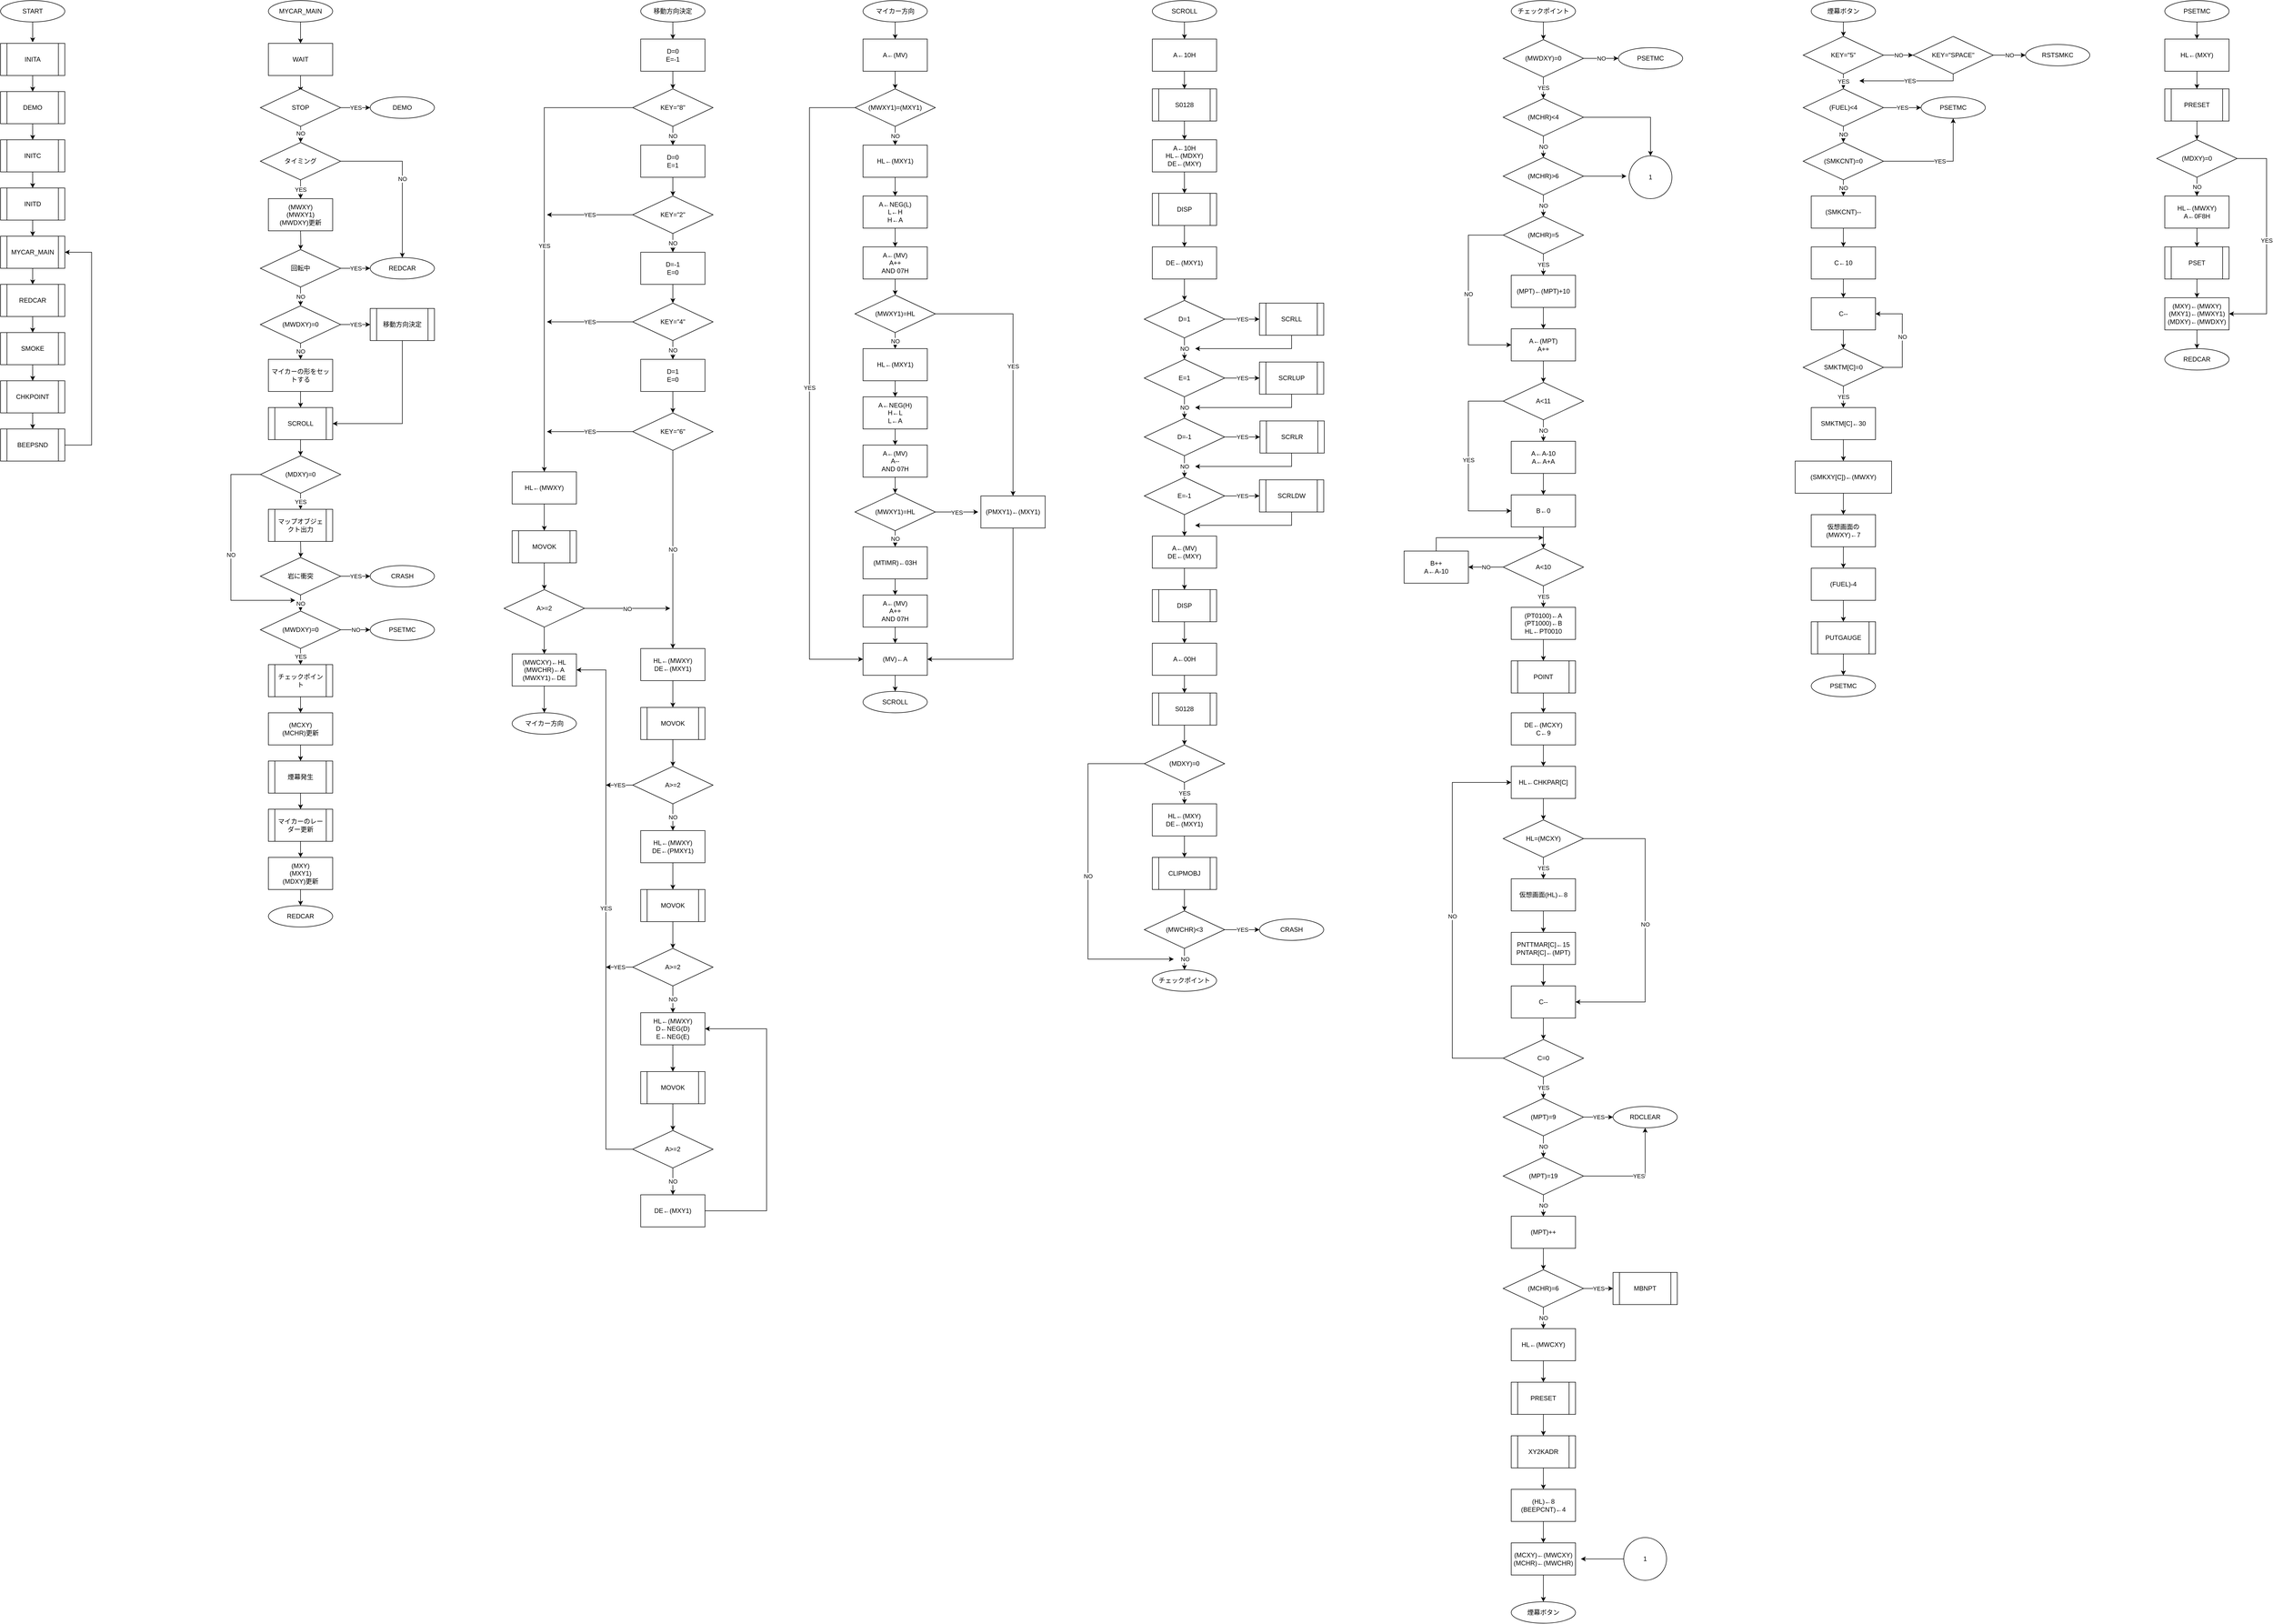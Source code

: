 <mxfile version="12.9.14" type="github">
  <diagram id="C5RBs43oDa-KdzZeNtuy" name="Page-1">
    <mxGraphModel dx="1815" dy="1718" grid="1" gridSize="10" guides="1" tooltips="1" connect="1" arrows="1" fold="1" page="0" pageScale="1" pageWidth="827" pageHeight="1169" math="0" shadow="0">
      <root>
        <mxCell id="WIyWlLk6GJQsqaUBKTNV-0" />
        <mxCell id="WIyWlLk6GJQsqaUBKTNV-1" parent="WIyWlLk6GJQsqaUBKTNV-0" />
        <mxCell id="nqtLHEjrHN-lKsNGVXzO-3" value="" style="edgeStyle=orthogonalEdgeStyle;rounded=0;orthogonalLoop=1;jettySize=auto;html=1;" parent="WIyWlLk6GJQsqaUBKTNV-1" edge="1">
          <mxGeometry relative="1" as="geometry">
            <mxPoint x="-170" y="-130" as="sourcePoint" />
            <mxPoint x="-170" y="-92" as="targetPoint" />
          </mxGeometry>
        </mxCell>
        <mxCell id="nqtLHEjrHN-lKsNGVXzO-8" value="" style="edgeStyle=orthogonalEdgeStyle;rounded=0;orthogonalLoop=1;jettySize=auto;html=1;" parent="WIyWlLk6GJQsqaUBKTNV-1" source="nqtLHEjrHN-lKsNGVXzO-5" target="nqtLHEjrHN-lKsNGVXzO-7" edge="1">
          <mxGeometry relative="1" as="geometry" />
        </mxCell>
        <mxCell id="nqtLHEjrHN-lKsNGVXzO-5" value="INITA" style="shape=process;whiteSpace=wrap;html=1;backgroundOutline=1;" parent="WIyWlLk6GJQsqaUBKTNV-1" vertex="1">
          <mxGeometry x="-230" y="-90" width="120" height="60" as="geometry" />
        </mxCell>
        <mxCell id="nqtLHEjrHN-lKsNGVXzO-6" value="START" style="ellipse;whiteSpace=wrap;html=1;" parent="WIyWlLk6GJQsqaUBKTNV-1" vertex="1">
          <mxGeometry x="-230" y="-170" width="120" height="40" as="geometry" />
        </mxCell>
        <mxCell id="nqtLHEjrHN-lKsNGVXzO-10" value="" style="edgeStyle=orthogonalEdgeStyle;rounded=0;orthogonalLoop=1;jettySize=auto;html=1;" parent="WIyWlLk6GJQsqaUBKTNV-1" source="nqtLHEjrHN-lKsNGVXzO-7" target="nqtLHEjrHN-lKsNGVXzO-9" edge="1">
          <mxGeometry relative="1" as="geometry" />
        </mxCell>
        <mxCell id="nqtLHEjrHN-lKsNGVXzO-7" value="DEMO" style="shape=process;whiteSpace=wrap;html=1;backgroundOutline=1;" parent="WIyWlLk6GJQsqaUBKTNV-1" vertex="1">
          <mxGeometry x="-230" width="120" height="60" as="geometry" />
        </mxCell>
        <mxCell id="nqtLHEjrHN-lKsNGVXzO-12" value="" style="edgeStyle=orthogonalEdgeStyle;rounded=0;orthogonalLoop=1;jettySize=auto;html=1;" parent="WIyWlLk6GJQsqaUBKTNV-1" source="nqtLHEjrHN-lKsNGVXzO-9" target="nqtLHEjrHN-lKsNGVXzO-11" edge="1">
          <mxGeometry relative="1" as="geometry" />
        </mxCell>
        <mxCell id="nqtLHEjrHN-lKsNGVXzO-9" value="INITC" style="shape=process;whiteSpace=wrap;html=1;backgroundOutline=1;" parent="WIyWlLk6GJQsqaUBKTNV-1" vertex="1">
          <mxGeometry x="-230" y="90" width="120" height="60" as="geometry" />
        </mxCell>
        <mxCell id="nqtLHEjrHN-lKsNGVXzO-14" value="" style="edgeStyle=orthogonalEdgeStyle;rounded=0;orthogonalLoop=1;jettySize=auto;html=1;" parent="WIyWlLk6GJQsqaUBKTNV-1" source="nqtLHEjrHN-lKsNGVXzO-11" target="nqtLHEjrHN-lKsNGVXzO-13" edge="1">
          <mxGeometry relative="1" as="geometry" />
        </mxCell>
        <mxCell id="nqtLHEjrHN-lKsNGVXzO-11" value="INITD" style="shape=process;whiteSpace=wrap;html=1;backgroundOutline=1;" parent="WIyWlLk6GJQsqaUBKTNV-1" vertex="1">
          <mxGeometry x="-230" y="180" width="120" height="60" as="geometry" />
        </mxCell>
        <mxCell id="nqtLHEjrHN-lKsNGVXzO-16" value="" style="edgeStyle=orthogonalEdgeStyle;rounded=0;orthogonalLoop=1;jettySize=auto;html=1;" parent="WIyWlLk6GJQsqaUBKTNV-1" source="nqtLHEjrHN-lKsNGVXzO-13" target="nqtLHEjrHN-lKsNGVXzO-15" edge="1">
          <mxGeometry relative="1" as="geometry" />
        </mxCell>
        <mxCell id="nqtLHEjrHN-lKsNGVXzO-13" value="MYCAR_MAIN" style="shape=process;whiteSpace=wrap;html=1;backgroundOutline=1;" parent="WIyWlLk6GJQsqaUBKTNV-1" vertex="1">
          <mxGeometry x="-230" y="270" width="120" height="60" as="geometry" />
        </mxCell>
        <mxCell id="nqtLHEjrHN-lKsNGVXzO-20" value="" style="edgeStyle=orthogonalEdgeStyle;rounded=0;orthogonalLoop=1;jettySize=auto;html=1;" parent="WIyWlLk6GJQsqaUBKTNV-1" source="nqtLHEjrHN-lKsNGVXzO-15" target="nqtLHEjrHN-lKsNGVXzO-17" edge="1">
          <mxGeometry relative="1" as="geometry" />
        </mxCell>
        <mxCell id="nqtLHEjrHN-lKsNGVXzO-15" value="REDCAR" style="shape=process;whiteSpace=wrap;html=1;backgroundOutline=1;" parent="WIyWlLk6GJQsqaUBKTNV-1" vertex="1">
          <mxGeometry x="-230" y="360" width="120" height="60" as="geometry" />
        </mxCell>
        <mxCell id="nqtLHEjrHN-lKsNGVXzO-22" value="" style="edgeStyle=orthogonalEdgeStyle;rounded=0;orthogonalLoop=1;jettySize=auto;html=1;" parent="WIyWlLk6GJQsqaUBKTNV-1" source="nqtLHEjrHN-lKsNGVXzO-17" target="nqtLHEjrHN-lKsNGVXzO-21" edge="1">
          <mxGeometry relative="1" as="geometry" />
        </mxCell>
        <mxCell id="nqtLHEjrHN-lKsNGVXzO-17" value="SMOKE" style="shape=process;whiteSpace=wrap;html=1;backgroundOutline=1;" parent="WIyWlLk6GJQsqaUBKTNV-1" vertex="1">
          <mxGeometry x="-230" y="450" width="120" height="60" as="geometry" />
        </mxCell>
        <mxCell id="nqtLHEjrHN-lKsNGVXzO-26" value="" style="edgeStyle=orthogonalEdgeStyle;rounded=0;orthogonalLoop=1;jettySize=auto;html=1;" parent="WIyWlLk6GJQsqaUBKTNV-1" source="nqtLHEjrHN-lKsNGVXzO-21" target="nqtLHEjrHN-lKsNGVXzO-25" edge="1">
          <mxGeometry relative="1" as="geometry" />
        </mxCell>
        <mxCell id="nqtLHEjrHN-lKsNGVXzO-21" value="CHKPOINT" style="shape=process;whiteSpace=wrap;html=1;backgroundOutline=1;" parent="WIyWlLk6GJQsqaUBKTNV-1" vertex="1">
          <mxGeometry x="-230" y="540" width="120" height="60" as="geometry" />
        </mxCell>
        <mxCell id="nqtLHEjrHN-lKsNGVXzO-48" value="" style="edgeStyle=orthogonalEdgeStyle;rounded=0;orthogonalLoop=1;jettySize=auto;html=1;entryX=1;entryY=0.5;entryDx=0;entryDy=0;" parent="WIyWlLk6GJQsqaUBKTNV-1" source="nqtLHEjrHN-lKsNGVXzO-25" target="nqtLHEjrHN-lKsNGVXzO-13" edge="1">
          <mxGeometry relative="1" as="geometry">
            <mxPoint x="-40" y="300" as="targetPoint" />
            <Array as="points">
              <mxPoint x="-60" y="660" />
              <mxPoint x="-60" y="300" />
            </Array>
          </mxGeometry>
        </mxCell>
        <mxCell id="nqtLHEjrHN-lKsNGVXzO-25" value="BEEPSND" style="shape=process;whiteSpace=wrap;html=1;backgroundOutline=1;" parent="WIyWlLk6GJQsqaUBKTNV-1" vertex="1">
          <mxGeometry x="-230" y="630" width="120" height="60" as="geometry" />
        </mxCell>
        <mxCell id="nqtLHEjrHN-lKsNGVXzO-42" value="" style="edgeStyle=orthogonalEdgeStyle;rounded=0;orthogonalLoop=1;jettySize=auto;html=1;" parent="WIyWlLk6GJQsqaUBKTNV-1" source="nqtLHEjrHN-lKsNGVXzO-33" target="nqtLHEjrHN-lKsNGVXzO-39" edge="1">
          <mxGeometry relative="1" as="geometry" />
        </mxCell>
        <mxCell id="nqtLHEjrHN-lKsNGVXzO-33" value="MYCAR_MAIN" style="ellipse;whiteSpace=wrap;html=1;" parent="WIyWlLk6GJQsqaUBKTNV-1" vertex="1">
          <mxGeometry x="270" y="-170" width="120" height="40" as="geometry" />
        </mxCell>
        <mxCell id="nqtLHEjrHN-lKsNGVXzO-41" value="" style="edgeStyle=orthogonalEdgeStyle;rounded=0;orthogonalLoop=1;jettySize=auto;html=1;" parent="WIyWlLk6GJQsqaUBKTNV-1" source="nqtLHEjrHN-lKsNGVXzO-39" edge="1">
          <mxGeometry relative="1" as="geometry">
            <mxPoint x="330.0" as="targetPoint" />
          </mxGeometry>
        </mxCell>
        <mxCell id="nqtLHEjrHN-lKsNGVXzO-39" value="WAIT" style="rounded=0;whiteSpace=wrap;html=1;" parent="WIyWlLk6GJQsqaUBKTNV-1" vertex="1">
          <mxGeometry x="270" y="-90" width="120" height="60" as="geometry" />
        </mxCell>
        <mxCell id="nqtLHEjrHN-lKsNGVXzO-46" value="NO" style="edgeStyle=orthogonalEdgeStyle;rounded=0;orthogonalLoop=1;jettySize=auto;html=1;" parent="WIyWlLk6GJQsqaUBKTNV-1" target="nqtLHEjrHN-lKsNGVXzO-43" edge="1">
          <mxGeometry relative="1" as="geometry">
            <mxPoint x="330.0" y="60" as="sourcePoint" />
          </mxGeometry>
        </mxCell>
        <mxCell id="nqtLHEjrHN-lKsNGVXzO-45" value="NO" style="edgeStyle=orthogonalEdgeStyle;rounded=0;orthogonalLoop=1;jettySize=auto;html=1;entryX=0.5;entryY=0;entryDx=0;entryDy=0;" parent="WIyWlLk6GJQsqaUBKTNV-1" source="nqtLHEjrHN-lKsNGVXzO-43" target="nqtLHEjrHN-lKsNGVXzO-52" edge="1">
          <mxGeometry relative="1" as="geometry">
            <mxPoint x="460" y="130" as="targetPoint" />
          </mxGeometry>
        </mxCell>
        <mxCell id="nqtLHEjrHN-lKsNGVXzO-50" value="YES" style="edgeStyle=orthogonalEdgeStyle;rounded=0;orthogonalLoop=1;jettySize=auto;html=1;" parent="WIyWlLk6GJQsqaUBKTNV-1" source="nqtLHEjrHN-lKsNGVXzO-43" edge="1">
          <mxGeometry relative="1" as="geometry">
            <mxPoint x="330" y="200" as="targetPoint" />
          </mxGeometry>
        </mxCell>
        <mxCell id="nqtLHEjrHN-lKsNGVXzO-43" value="タイミング" style="rhombus;whiteSpace=wrap;html=1;rounded=0;" parent="WIyWlLk6GJQsqaUBKTNV-1" vertex="1">
          <mxGeometry x="255" y="95" width="150" height="70" as="geometry" />
        </mxCell>
        <mxCell id="nqtLHEjrHN-lKsNGVXzO-54" value="" style="edgeStyle=orthogonalEdgeStyle;rounded=0;orthogonalLoop=1;jettySize=auto;html=1;" parent="WIyWlLk6GJQsqaUBKTNV-1" target="nqtLHEjrHN-lKsNGVXzO-51" edge="1">
          <mxGeometry relative="1" as="geometry">
            <mxPoint x="330" y="260" as="sourcePoint" />
          </mxGeometry>
        </mxCell>
        <mxCell id="nqtLHEjrHN-lKsNGVXzO-60" value="NO" style="edgeStyle=orthogonalEdgeStyle;rounded=0;orthogonalLoop=1;jettySize=auto;html=1;" parent="WIyWlLk6GJQsqaUBKTNV-1" source="nqtLHEjrHN-lKsNGVXzO-51" target="nqtLHEjrHN-lKsNGVXzO-59" edge="1">
          <mxGeometry relative="1" as="geometry" />
        </mxCell>
        <mxCell id="nqtLHEjrHN-lKsNGVXzO-94" value="YES" style="edgeStyle=orthogonalEdgeStyle;rounded=0;orthogonalLoop=1;jettySize=auto;html=1;" parent="WIyWlLk6GJQsqaUBKTNV-1" source="nqtLHEjrHN-lKsNGVXzO-51" target="nqtLHEjrHN-lKsNGVXzO-52" edge="1">
          <mxGeometry relative="1" as="geometry" />
        </mxCell>
        <mxCell id="nqtLHEjrHN-lKsNGVXzO-51" value="回転中" style="rhombus;whiteSpace=wrap;html=1;rounded=0;" parent="WIyWlLk6GJQsqaUBKTNV-1" vertex="1">
          <mxGeometry x="255" y="295" width="150" height="70" as="geometry" />
        </mxCell>
        <mxCell id="nqtLHEjrHN-lKsNGVXzO-52" value="REDCAR" style="ellipse;whiteSpace=wrap;html=1;rounded=0;" parent="WIyWlLk6GJQsqaUBKTNV-1" vertex="1">
          <mxGeometry x="460" y="310" width="120" height="40" as="geometry" />
        </mxCell>
        <mxCell id="nqtLHEjrHN-lKsNGVXzO-57" value="YES" style="edgeStyle=orthogonalEdgeStyle;rounded=0;orthogonalLoop=1;jettySize=auto;html=1;" parent="WIyWlLk6GJQsqaUBKTNV-1" source="nqtLHEjrHN-lKsNGVXzO-55" target="nqtLHEjrHN-lKsNGVXzO-56" edge="1">
          <mxGeometry relative="1" as="geometry" />
        </mxCell>
        <mxCell id="nqtLHEjrHN-lKsNGVXzO-55" value="STOP" style="rhombus;whiteSpace=wrap;html=1;rounded=0;gradientColor=none;" parent="WIyWlLk6GJQsqaUBKTNV-1" vertex="1">
          <mxGeometry x="255" y="-5" width="150" height="70" as="geometry" />
        </mxCell>
        <mxCell id="nqtLHEjrHN-lKsNGVXzO-56" value="DEMO" style="ellipse;whiteSpace=wrap;html=1;rounded=0;" parent="WIyWlLk6GJQsqaUBKTNV-1" vertex="1">
          <mxGeometry x="460" y="10" width="120" height="40" as="geometry" />
        </mxCell>
        <mxCell id="nqtLHEjrHN-lKsNGVXzO-62" value="NO" style="edgeStyle=orthogonalEdgeStyle;rounded=0;orthogonalLoop=1;jettySize=auto;html=1;" parent="WIyWlLk6GJQsqaUBKTNV-1" source="nqtLHEjrHN-lKsNGVXzO-59" target="nqtLHEjrHN-lKsNGVXzO-61" edge="1">
          <mxGeometry relative="1" as="geometry" />
        </mxCell>
        <mxCell id="nqtLHEjrHN-lKsNGVXzO-75" value="YES" style="edgeStyle=orthogonalEdgeStyle;rounded=0;orthogonalLoop=1;jettySize=auto;html=1;" parent="WIyWlLk6GJQsqaUBKTNV-1" source="nqtLHEjrHN-lKsNGVXzO-59" target="nqtLHEjrHN-lKsNGVXzO-74" edge="1">
          <mxGeometry relative="1" as="geometry" />
        </mxCell>
        <mxCell id="nqtLHEjrHN-lKsNGVXzO-59" value="(MWDXY)=0" style="rhombus;whiteSpace=wrap;html=1;rounded=0;" parent="WIyWlLk6GJQsqaUBKTNV-1" vertex="1">
          <mxGeometry x="255" y="400" width="150" height="70" as="geometry" />
        </mxCell>
        <mxCell id="nqtLHEjrHN-lKsNGVXzO-92" value="" style="edgeStyle=orthogonalEdgeStyle;rounded=0;orthogonalLoop=1;jettySize=auto;html=1;" parent="WIyWlLk6GJQsqaUBKTNV-1" source="nqtLHEjrHN-lKsNGVXzO-61" target="nqtLHEjrHN-lKsNGVXzO-87" edge="1">
          <mxGeometry relative="1" as="geometry" />
        </mxCell>
        <mxCell id="nqtLHEjrHN-lKsNGVXzO-61" value="マイカーの形をセットする" style="rounded=0;whiteSpace=wrap;html=1;" parent="WIyWlLk6GJQsqaUBKTNV-1" vertex="1">
          <mxGeometry x="270" y="500" width="120" height="60" as="geometry" />
        </mxCell>
        <mxCell id="nqtLHEjrHN-lKsNGVXzO-68" value="YES" style="edgeStyle=orthogonalEdgeStyle;rounded=0;orthogonalLoop=1;jettySize=auto;html=1;" parent="WIyWlLk6GJQsqaUBKTNV-1" source="nqtLHEjrHN-lKsNGVXzO-65" edge="1">
          <mxGeometry relative="1" as="geometry">
            <mxPoint x="330.0" y="780" as="targetPoint" />
          </mxGeometry>
        </mxCell>
        <mxCell id="nqtLHEjrHN-lKsNGVXzO-81" value="NO" style="edgeStyle=orthogonalEdgeStyle;rounded=0;orthogonalLoop=1;jettySize=auto;html=1;" parent="WIyWlLk6GJQsqaUBKTNV-1" source="nqtLHEjrHN-lKsNGVXzO-65" edge="1">
          <mxGeometry relative="1" as="geometry">
            <mxPoint x="320" y="950" as="targetPoint" />
            <Array as="points">
              <mxPoint x="200" y="715" />
              <mxPoint x="200" y="950" />
            </Array>
          </mxGeometry>
        </mxCell>
        <mxCell id="nqtLHEjrHN-lKsNGVXzO-65" value="(MDXY)=0" style="rhombus;whiteSpace=wrap;html=1;rounded=0;" parent="WIyWlLk6GJQsqaUBKTNV-1" vertex="1">
          <mxGeometry x="255" y="680" width="150" height="70" as="geometry" />
        </mxCell>
        <mxCell id="nqtLHEjrHN-lKsNGVXzO-71" value="" style="edgeStyle=orthogonalEdgeStyle;rounded=0;orthogonalLoop=1;jettySize=auto;html=1;" parent="WIyWlLk6GJQsqaUBKTNV-1" target="nqtLHEjrHN-lKsNGVXzO-70" edge="1">
          <mxGeometry relative="1" as="geometry">
            <mxPoint x="330.0" y="840" as="sourcePoint" />
          </mxGeometry>
        </mxCell>
        <mxCell id="nqtLHEjrHN-lKsNGVXzO-73" value="&lt;div&gt;YES&lt;/div&gt;" style="edgeStyle=orthogonalEdgeStyle;rounded=0;orthogonalLoop=1;jettySize=auto;html=1;" parent="WIyWlLk6GJQsqaUBKTNV-1" source="nqtLHEjrHN-lKsNGVXzO-70" target="nqtLHEjrHN-lKsNGVXzO-72" edge="1">
          <mxGeometry relative="1" as="geometry" />
        </mxCell>
        <mxCell id="nqtLHEjrHN-lKsNGVXzO-79" value="NO" style="edgeStyle=orthogonalEdgeStyle;rounded=0;orthogonalLoop=1;jettySize=auto;html=1;" parent="WIyWlLk6GJQsqaUBKTNV-1" source="nqtLHEjrHN-lKsNGVXzO-70" edge="1">
          <mxGeometry relative="1" as="geometry">
            <mxPoint x="330.0" y="970" as="targetPoint" />
          </mxGeometry>
        </mxCell>
        <mxCell id="nqtLHEjrHN-lKsNGVXzO-70" value="岩に衝突" style="rhombus;whiteSpace=wrap;html=1;rounded=0;" parent="WIyWlLk6GJQsqaUBKTNV-1" vertex="1">
          <mxGeometry x="255" y="870" width="150" height="70" as="geometry" />
        </mxCell>
        <mxCell id="nqtLHEjrHN-lKsNGVXzO-72" value="CRASH" style="ellipse;whiteSpace=wrap;html=1;rounded=0;" parent="WIyWlLk6GJQsqaUBKTNV-1" vertex="1">
          <mxGeometry x="460" y="885" width="120" height="40" as="geometry" />
        </mxCell>
        <mxCell id="nqtLHEjrHN-lKsNGVXzO-77" value="" style="edgeStyle=orthogonalEdgeStyle;rounded=0;orthogonalLoop=1;jettySize=auto;html=1;entryX=1;entryY=0.5;entryDx=0;entryDy=0;" parent="WIyWlLk6GJQsqaUBKTNV-1" source="nqtLHEjrHN-lKsNGVXzO-74" target="nqtLHEjrHN-lKsNGVXzO-87" edge="1">
          <mxGeometry relative="1" as="geometry">
            <mxPoint x="390.0" y="630" as="targetPoint" />
            <Array as="points">
              <mxPoint x="520" y="620" />
            </Array>
          </mxGeometry>
        </mxCell>
        <mxCell id="nqtLHEjrHN-lKsNGVXzO-74" value="移動方向決定" style="shape=process;whiteSpace=wrap;html=1;backgroundOutline=1;rounded=0;" parent="WIyWlLk6GJQsqaUBKTNV-1" vertex="1">
          <mxGeometry x="460" y="405" width="120" height="60" as="geometry" />
        </mxCell>
        <mxCell id="nqtLHEjrHN-lKsNGVXzO-84" value="NO" style="edgeStyle=orthogonalEdgeStyle;rounded=0;orthogonalLoop=1;jettySize=auto;html=1;" parent="WIyWlLk6GJQsqaUBKTNV-1" source="nqtLHEjrHN-lKsNGVXzO-82" target="nqtLHEjrHN-lKsNGVXzO-83" edge="1">
          <mxGeometry relative="1" as="geometry" />
        </mxCell>
        <mxCell id="nqtLHEjrHN-lKsNGVXzO-86" value="YES" style="edgeStyle=orthogonalEdgeStyle;rounded=0;orthogonalLoop=1;jettySize=auto;html=1;" parent="WIyWlLk6GJQsqaUBKTNV-1" source="nqtLHEjrHN-lKsNGVXzO-82" target="nqtLHEjrHN-lKsNGVXzO-85" edge="1">
          <mxGeometry relative="1" as="geometry" />
        </mxCell>
        <mxCell id="nqtLHEjrHN-lKsNGVXzO-82" value="(MWDXY)=0" style="rhombus;whiteSpace=wrap;html=1;rounded=0;" parent="WIyWlLk6GJQsqaUBKTNV-1" vertex="1">
          <mxGeometry x="255" y="970" width="150" height="70" as="geometry" />
        </mxCell>
        <mxCell id="nqtLHEjrHN-lKsNGVXzO-83" value="PSETMC" style="ellipse;whiteSpace=wrap;html=1;rounded=0;" parent="WIyWlLk6GJQsqaUBKTNV-1" vertex="1">
          <mxGeometry x="460" y="985" width="120" height="40" as="geometry" />
        </mxCell>
        <mxCell id="kZs2vMbf8O2eaN0qB7Vc-2" value="" style="edgeStyle=orthogonalEdgeStyle;rounded=0;orthogonalLoop=1;jettySize=auto;html=1;" edge="1" parent="WIyWlLk6GJQsqaUBKTNV-1" source="nqtLHEjrHN-lKsNGVXzO-85" target="kZs2vMbf8O2eaN0qB7Vc-1">
          <mxGeometry relative="1" as="geometry" />
        </mxCell>
        <mxCell id="nqtLHEjrHN-lKsNGVXzO-85" value="チェックポイント" style="shape=process;whiteSpace=wrap;html=1;backgroundOutline=1;rounded=0;" parent="WIyWlLk6GJQsqaUBKTNV-1" vertex="1">
          <mxGeometry x="270" y="1070" width="120" height="60" as="geometry" />
        </mxCell>
        <mxCell id="nqtLHEjrHN-lKsNGVXzO-91" value="" style="edgeStyle=orthogonalEdgeStyle;rounded=0;orthogonalLoop=1;jettySize=auto;html=1;" parent="WIyWlLk6GJQsqaUBKTNV-1" source="nqtLHEjrHN-lKsNGVXzO-87" target="nqtLHEjrHN-lKsNGVXzO-65" edge="1">
          <mxGeometry relative="1" as="geometry" />
        </mxCell>
        <mxCell id="nqtLHEjrHN-lKsNGVXzO-87" value="SCROLL" style="shape=process;whiteSpace=wrap;html=1;backgroundOutline=1;rounded=0;" parent="WIyWlLk6GJQsqaUBKTNV-1" vertex="1">
          <mxGeometry x="270" y="590" width="120" height="60" as="geometry" />
        </mxCell>
        <mxCell id="nqtLHEjrHN-lKsNGVXzO-93" value="マップオブジェクト出力" style="shape=process;whiteSpace=wrap;html=1;backgroundOutline=1;rounded=0;" parent="WIyWlLk6GJQsqaUBKTNV-1" vertex="1">
          <mxGeometry x="270" y="780" width="120" height="60" as="geometry" />
        </mxCell>
        <mxCell id="kZs2vMbf8O2eaN0qB7Vc-4" value="" style="edgeStyle=orthogonalEdgeStyle;rounded=0;orthogonalLoop=1;jettySize=auto;html=1;" edge="1" parent="WIyWlLk6GJQsqaUBKTNV-1" source="kZs2vMbf8O2eaN0qB7Vc-1" target="kZs2vMbf8O2eaN0qB7Vc-3">
          <mxGeometry relative="1" as="geometry" />
        </mxCell>
        <mxCell id="kZs2vMbf8O2eaN0qB7Vc-1" value="&lt;div&gt;(MCXY)&lt;/div&gt;&lt;div&gt;(MCHR)更新&lt;br&gt;&lt;/div&gt;" style="rounded=0;whiteSpace=wrap;html=1;gradientColor=none;" vertex="1" parent="WIyWlLk6GJQsqaUBKTNV-1">
          <mxGeometry x="270" y="1160" width="120" height="60" as="geometry" />
        </mxCell>
        <mxCell id="kZs2vMbf8O2eaN0qB7Vc-7" value="" style="edgeStyle=orthogonalEdgeStyle;rounded=0;orthogonalLoop=1;jettySize=auto;html=1;" edge="1" parent="WIyWlLk6GJQsqaUBKTNV-1" source="kZs2vMbf8O2eaN0qB7Vc-3" target="kZs2vMbf8O2eaN0qB7Vc-6">
          <mxGeometry relative="1" as="geometry" />
        </mxCell>
        <mxCell id="kZs2vMbf8O2eaN0qB7Vc-3" value="煙幕発生" style="shape=process;whiteSpace=wrap;html=1;backgroundOutline=1;gradientColor=none;" vertex="1" parent="WIyWlLk6GJQsqaUBKTNV-1">
          <mxGeometry x="270" y="1250" width="120" height="60" as="geometry" />
        </mxCell>
        <mxCell id="kZs2vMbf8O2eaN0qB7Vc-9" value="" style="edgeStyle=orthogonalEdgeStyle;rounded=0;orthogonalLoop=1;jettySize=auto;html=1;" edge="1" parent="WIyWlLk6GJQsqaUBKTNV-1" source="kZs2vMbf8O2eaN0qB7Vc-6" target="kZs2vMbf8O2eaN0qB7Vc-8">
          <mxGeometry relative="1" as="geometry" />
        </mxCell>
        <mxCell id="kZs2vMbf8O2eaN0qB7Vc-6" value="マイカーのレーダー更新" style="shape=process;whiteSpace=wrap;html=1;backgroundOutline=1;gradientColor=none;" vertex="1" parent="WIyWlLk6GJQsqaUBKTNV-1">
          <mxGeometry x="270" y="1340" width="120" height="60" as="geometry" />
        </mxCell>
        <mxCell id="kZs2vMbf8O2eaN0qB7Vc-16" value="" style="edgeStyle=orthogonalEdgeStyle;rounded=0;orthogonalLoop=1;jettySize=auto;html=1;" edge="1" parent="WIyWlLk6GJQsqaUBKTNV-1" source="kZs2vMbf8O2eaN0qB7Vc-8">
          <mxGeometry relative="1" as="geometry">
            <mxPoint x="330" y="1520" as="targetPoint" />
          </mxGeometry>
        </mxCell>
        <mxCell id="kZs2vMbf8O2eaN0qB7Vc-8" value="&lt;div&gt;(MXY)&lt;/div&gt;&lt;div&gt;(MXY1)&lt;/div&gt;&lt;div&gt;(MDXY)更新&lt;/div&gt;" style="rounded=0;whiteSpace=wrap;html=1;gradientColor=none;" vertex="1" parent="WIyWlLk6GJQsqaUBKTNV-1">
          <mxGeometry x="270" y="1430" width="120" height="60" as="geometry" />
        </mxCell>
        <mxCell id="kZs2vMbf8O2eaN0qB7Vc-10" value="REDCAR" style="ellipse;whiteSpace=wrap;html=1;rounded=0;" vertex="1" parent="WIyWlLk6GJQsqaUBKTNV-1">
          <mxGeometry x="270" y="1520" width="120" height="40" as="geometry" />
        </mxCell>
        <mxCell id="kZs2vMbf8O2eaN0qB7Vc-18" value="&lt;div&gt;(MWXY)&lt;/div&gt;&lt;div&gt;(MWXY1)&lt;/div&gt;&lt;div&gt;(MWDXY)更新&lt;/div&gt;" style="rounded=0;whiteSpace=wrap;html=1;gradientColor=none;" vertex="1" parent="WIyWlLk6GJQsqaUBKTNV-1">
          <mxGeometry x="270" y="200" width="120" height="60" as="geometry" />
        </mxCell>
        <mxCell id="kZs2vMbf8O2eaN0qB7Vc-21" value="" style="edgeStyle=orthogonalEdgeStyle;rounded=0;orthogonalLoop=1;jettySize=auto;html=1;" edge="1" parent="WIyWlLk6GJQsqaUBKTNV-1" source="kZs2vMbf8O2eaN0qB7Vc-19" target="kZs2vMbf8O2eaN0qB7Vc-20">
          <mxGeometry relative="1" as="geometry" />
        </mxCell>
        <mxCell id="kZs2vMbf8O2eaN0qB7Vc-19" value="移動方向決定" style="ellipse;whiteSpace=wrap;html=1;" vertex="1" parent="WIyWlLk6GJQsqaUBKTNV-1">
          <mxGeometry x="965" y="-170" width="120" height="40" as="geometry" />
        </mxCell>
        <mxCell id="kZs2vMbf8O2eaN0qB7Vc-23" value="" style="edgeStyle=orthogonalEdgeStyle;rounded=0;orthogonalLoop=1;jettySize=auto;html=1;" edge="1" parent="WIyWlLk6GJQsqaUBKTNV-1" source="kZs2vMbf8O2eaN0qB7Vc-20" target="kZs2vMbf8O2eaN0qB7Vc-22">
          <mxGeometry relative="1" as="geometry" />
        </mxCell>
        <mxCell id="kZs2vMbf8O2eaN0qB7Vc-20" value="&lt;div&gt;D=0&lt;/div&gt;&lt;div&gt;E=-1&lt;br&gt;&lt;/div&gt;" style="rounded=0;whiteSpace=wrap;html=1;gradientColor=none;" vertex="1" parent="WIyWlLk6GJQsqaUBKTNV-1">
          <mxGeometry x="965" y="-98" width="120" height="60" as="geometry" />
        </mxCell>
        <mxCell id="kZs2vMbf8O2eaN0qB7Vc-25" value="NO" style="edgeStyle=orthogonalEdgeStyle;rounded=0;orthogonalLoop=1;jettySize=auto;html=1;" edge="1" parent="WIyWlLk6GJQsqaUBKTNV-1" source="kZs2vMbf8O2eaN0qB7Vc-22" target="kZs2vMbf8O2eaN0qB7Vc-24">
          <mxGeometry relative="1" as="geometry" />
        </mxCell>
        <mxCell id="kZs2vMbf8O2eaN0qB7Vc-40" value="YES" style="edgeStyle=orthogonalEdgeStyle;rounded=0;orthogonalLoop=1;jettySize=auto;html=1;entryX=0.5;entryY=0;entryDx=0;entryDy=0;" edge="1" parent="WIyWlLk6GJQsqaUBKTNV-1" source="kZs2vMbf8O2eaN0qB7Vc-22" target="kZs2vMbf8O2eaN0qB7Vc-36">
          <mxGeometry relative="1" as="geometry">
            <mxPoint x="885" y="730" as="targetPoint" />
            <Array as="points">
              <mxPoint x="785" y="30" />
            </Array>
          </mxGeometry>
        </mxCell>
        <mxCell id="kZs2vMbf8O2eaN0qB7Vc-22" value="KEY=&quot;8&quot;" style="rhombus;whiteSpace=wrap;html=1;rounded=0;gradientColor=none;" vertex="1" parent="WIyWlLk6GJQsqaUBKTNV-1">
          <mxGeometry x="950" y="-5" width="150" height="70" as="geometry" />
        </mxCell>
        <mxCell id="kZs2vMbf8O2eaN0qB7Vc-27" value="" style="edgeStyle=orthogonalEdgeStyle;rounded=0;orthogonalLoop=1;jettySize=auto;html=1;" edge="1" parent="WIyWlLk6GJQsqaUBKTNV-1" source="kZs2vMbf8O2eaN0qB7Vc-24" target="kZs2vMbf8O2eaN0qB7Vc-26">
          <mxGeometry relative="1" as="geometry" />
        </mxCell>
        <mxCell id="kZs2vMbf8O2eaN0qB7Vc-24" value="&lt;div&gt;D=0&lt;/div&gt;&lt;div&gt;E=1&lt;br&gt;&lt;/div&gt;" style="rounded=0;whiteSpace=wrap;html=1;gradientColor=none;" vertex="1" parent="WIyWlLk6GJQsqaUBKTNV-1">
          <mxGeometry x="965" y="100" width="120" height="60" as="geometry" />
        </mxCell>
        <mxCell id="kZs2vMbf8O2eaN0qB7Vc-29" value="NO" style="edgeStyle=orthogonalEdgeStyle;rounded=0;orthogonalLoop=1;jettySize=auto;html=1;" edge="1" parent="WIyWlLk6GJQsqaUBKTNV-1" source="kZs2vMbf8O2eaN0qB7Vc-26" target="kZs2vMbf8O2eaN0qB7Vc-28">
          <mxGeometry relative="1" as="geometry" />
        </mxCell>
        <mxCell id="kZs2vMbf8O2eaN0qB7Vc-41" value="YES" style="edgeStyle=orthogonalEdgeStyle;rounded=0;orthogonalLoop=1;jettySize=auto;html=1;" edge="1" parent="WIyWlLk6GJQsqaUBKTNV-1" source="kZs2vMbf8O2eaN0qB7Vc-26">
          <mxGeometry relative="1" as="geometry">
            <mxPoint x="790" y="230" as="targetPoint" />
          </mxGeometry>
        </mxCell>
        <mxCell id="kZs2vMbf8O2eaN0qB7Vc-26" value="KEY=&quot;2&quot;" style="rhombus;whiteSpace=wrap;html=1;rounded=0;gradientColor=none;" vertex="1" parent="WIyWlLk6GJQsqaUBKTNV-1">
          <mxGeometry x="950" y="195" width="150" height="70" as="geometry" />
        </mxCell>
        <mxCell id="kZs2vMbf8O2eaN0qB7Vc-31" value="" style="edgeStyle=orthogonalEdgeStyle;rounded=0;orthogonalLoop=1;jettySize=auto;html=1;" edge="1" parent="WIyWlLk6GJQsqaUBKTNV-1" source="kZs2vMbf8O2eaN0qB7Vc-28" target="kZs2vMbf8O2eaN0qB7Vc-30">
          <mxGeometry relative="1" as="geometry" />
        </mxCell>
        <mxCell id="kZs2vMbf8O2eaN0qB7Vc-28" value="&lt;div&gt;D=-1&lt;/div&gt;&lt;div&gt;E=0&lt;br&gt;&lt;/div&gt;" style="rounded=0;whiteSpace=wrap;html=1;gradientColor=none;" vertex="1" parent="WIyWlLk6GJQsqaUBKTNV-1">
          <mxGeometry x="965" y="300" width="120" height="60" as="geometry" />
        </mxCell>
        <mxCell id="kZs2vMbf8O2eaN0qB7Vc-33" value="NO" style="edgeStyle=orthogonalEdgeStyle;rounded=0;orthogonalLoop=1;jettySize=auto;html=1;" edge="1" parent="WIyWlLk6GJQsqaUBKTNV-1" source="kZs2vMbf8O2eaN0qB7Vc-30" target="kZs2vMbf8O2eaN0qB7Vc-32">
          <mxGeometry relative="1" as="geometry" />
        </mxCell>
        <mxCell id="kZs2vMbf8O2eaN0qB7Vc-42" value="YES" style="edgeStyle=orthogonalEdgeStyle;rounded=0;orthogonalLoop=1;jettySize=auto;html=1;" edge="1" parent="WIyWlLk6GJQsqaUBKTNV-1" source="kZs2vMbf8O2eaN0qB7Vc-30">
          <mxGeometry relative="1" as="geometry">
            <mxPoint x="790" y="430" as="targetPoint" />
          </mxGeometry>
        </mxCell>
        <mxCell id="kZs2vMbf8O2eaN0qB7Vc-30" value="KEY=&quot;4&quot;" style="rhombus;whiteSpace=wrap;html=1;rounded=0;gradientColor=none;" vertex="1" parent="WIyWlLk6GJQsqaUBKTNV-1">
          <mxGeometry x="950" y="395" width="150" height="70" as="geometry" />
        </mxCell>
        <mxCell id="kZs2vMbf8O2eaN0qB7Vc-35" value="" style="edgeStyle=orthogonalEdgeStyle;rounded=0;orthogonalLoop=1;jettySize=auto;html=1;" edge="1" parent="WIyWlLk6GJQsqaUBKTNV-1" source="kZs2vMbf8O2eaN0qB7Vc-32" target="kZs2vMbf8O2eaN0qB7Vc-34">
          <mxGeometry relative="1" as="geometry" />
        </mxCell>
        <mxCell id="kZs2vMbf8O2eaN0qB7Vc-32" value="&lt;div&gt;D=1&lt;/div&gt;&lt;div&gt;E=0&lt;br&gt;&lt;/div&gt;" style="rounded=0;whiteSpace=wrap;html=1;gradientColor=none;" vertex="1" parent="WIyWlLk6GJQsqaUBKTNV-1">
          <mxGeometry x="965" y="500" width="120" height="60" as="geometry" />
        </mxCell>
        <mxCell id="kZs2vMbf8O2eaN0qB7Vc-53" value="NO" style="edgeStyle=orthogonalEdgeStyle;rounded=0;orthogonalLoop=1;jettySize=auto;html=1;" edge="1" parent="WIyWlLk6GJQsqaUBKTNV-1" source="kZs2vMbf8O2eaN0qB7Vc-34" target="kZs2vMbf8O2eaN0qB7Vc-48">
          <mxGeometry relative="1" as="geometry" />
        </mxCell>
        <mxCell id="kZs2vMbf8O2eaN0qB7Vc-58" value="YES" style="edgeStyle=orthogonalEdgeStyle;rounded=0;orthogonalLoop=1;jettySize=auto;html=1;" edge="1" parent="WIyWlLk6GJQsqaUBKTNV-1" source="kZs2vMbf8O2eaN0qB7Vc-34">
          <mxGeometry relative="1" as="geometry">
            <mxPoint x="790" y="635" as="targetPoint" />
          </mxGeometry>
        </mxCell>
        <mxCell id="kZs2vMbf8O2eaN0qB7Vc-34" value="KEY=&quot;6&quot;" style="rhombus;whiteSpace=wrap;html=1;rounded=0;gradientColor=none;" vertex="1" parent="WIyWlLk6GJQsqaUBKTNV-1">
          <mxGeometry x="950" y="600" width="150" height="70" as="geometry" />
        </mxCell>
        <mxCell id="kZs2vMbf8O2eaN0qB7Vc-45" value="" style="edgeStyle=orthogonalEdgeStyle;rounded=0;orthogonalLoop=1;jettySize=auto;html=1;exitX=0.5;exitY=1;exitDx=0;exitDy=0;" edge="1" parent="WIyWlLk6GJQsqaUBKTNV-1" source="kZs2vMbf8O2eaN0qB7Vc-36" target="kZs2vMbf8O2eaN0qB7Vc-44">
          <mxGeometry relative="1" as="geometry">
            <mxPoint x="815" y="970" as="sourcePoint" />
          </mxGeometry>
        </mxCell>
        <mxCell id="kZs2vMbf8O2eaN0qB7Vc-36" value="HL←(MWXY)" style="rounded=0;whiteSpace=wrap;html=1;gradientColor=none;" vertex="1" parent="WIyWlLk6GJQsqaUBKTNV-1">
          <mxGeometry x="725" y="710" width="120" height="60" as="geometry" />
        </mxCell>
        <mxCell id="kZs2vMbf8O2eaN0qB7Vc-47" value="" style="edgeStyle=orthogonalEdgeStyle;rounded=0;orthogonalLoop=1;jettySize=auto;html=1;" edge="1" parent="WIyWlLk6GJQsqaUBKTNV-1" source="kZs2vMbf8O2eaN0qB7Vc-44" target="kZs2vMbf8O2eaN0qB7Vc-46">
          <mxGeometry relative="1" as="geometry" />
        </mxCell>
        <mxCell id="kZs2vMbf8O2eaN0qB7Vc-44" value="MOVOK" style="shape=process;whiteSpace=wrap;html=1;backgroundOutline=1;gradientColor=none;" vertex="1" parent="WIyWlLk6GJQsqaUBKTNV-1">
          <mxGeometry x="725" y="820" width="120" height="60" as="geometry" />
        </mxCell>
        <mxCell id="kZs2vMbf8O2eaN0qB7Vc-76" value="NO" style="edgeStyle=orthogonalEdgeStyle;rounded=0;orthogonalLoop=1;jettySize=auto;html=1;" edge="1" parent="WIyWlLk6GJQsqaUBKTNV-1" source="kZs2vMbf8O2eaN0qB7Vc-46">
          <mxGeometry relative="1" as="geometry">
            <mxPoint x="1020" y="965" as="targetPoint" />
          </mxGeometry>
        </mxCell>
        <mxCell id="kZs2vMbf8O2eaN0qB7Vc-78" value="" style="edgeStyle=orthogonalEdgeStyle;rounded=0;orthogonalLoop=1;jettySize=auto;html=1;" edge="1" parent="WIyWlLk6GJQsqaUBKTNV-1" source="kZs2vMbf8O2eaN0qB7Vc-46" target="kZs2vMbf8O2eaN0qB7Vc-77">
          <mxGeometry relative="1" as="geometry" />
        </mxCell>
        <mxCell id="kZs2vMbf8O2eaN0qB7Vc-46" value="A&amp;gt;=2" style="rhombus;whiteSpace=wrap;html=1;rounded=0;gradientColor=none;" vertex="1" parent="WIyWlLk6GJQsqaUBKTNV-1">
          <mxGeometry x="710" y="930" width="150" height="70" as="geometry" />
        </mxCell>
        <mxCell id="kZs2vMbf8O2eaN0qB7Vc-52" value="" style="edgeStyle=orthogonalEdgeStyle;rounded=0;orthogonalLoop=1;jettySize=auto;html=1;" edge="1" parent="WIyWlLk6GJQsqaUBKTNV-1" source="kZs2vMbf8O2eaN0qB7Vc-48" target="kZs2vMbf8O2eaN0qB7Vc-51">
          <mxGeometry relative="1" as="geometry" />
        </mxCell>
        <mxCell id="kZs2vMbf8O2eaN0qB7Vc-48" value="&lt;div&gt;HL←(MWXY)&lt;/div&gt;&lt;div&gt;DE←(MXY1)&lt;br&gt;&lt;/div&gt;" style="rounded=0;whiteSpace=wrap;html=1;gradientColor=none;" vertex="1" parent="WIyWlLk6GJQsqaUBKTNV-1">
          <mxGeometry x="965" y="1040" width="120" height="60" as="geometry" />
        </mxCell>
        <mxCell id="kZs2vMbf8O2eaN0qB7Vc-55" value="" style="edgeStyle=orthogonalEdgeStyle;rounded=0;orthogonalLoop=1;jettySize=auto;html=1;" edge="1" parent="WIyWlLk6GJQsqaUBKTNV-1" source="kZs2vMbf8O2eaN0qB7Vc-51" target="kZs2vMbf8O2eaN0qB7Vc-54">
          <mxGeometry relative="1" as="geometry" />
        </mxCell>
        <mxCell id="kZs2vMbf8O2eaN0qB7Vc-51" value="MOVOK" style="shape=process;whiteSpace=wrap;html=1;backgroundOutline=1;gradientColor=none;" vertex="1" parent="WIyWlLk6GJQsqaUBKTNV-1">
          <mxGeometry x="965" y="1150" width="120" height="60" as="geometry" />
        </mxCell>
        <mxCell id="kZs2vMbf8O2eaN0qB7Vc-61" value="NO" style="edgeStyle=orthogonalEdgeStyle;rounded=0;orthogonalLoop=1;jettySize=auto;html=1;" edge="1" parent="WIyWlLk6GJQsqaUBKTNV-1" source="kZs2vMbf8O2eaN0qB7Vc-54" target="kZs2vMbf8O2eaN0qB7Vc-59">
          <mxGeometry relative="1" as="geometry" />
        </mxCell>
        <mxCell id="kZs2vMbf8O2eaN0qB7Vc-81" value="YES" style="edgeStyle=orthogonalEdgeStyle;rounded=0;orthogonalLoop=1;jettySize=auto;html=1;exitX=0;exitY=0.5;exitDx=0;exitDy=0;" edge="1" parent="WIyWlLk6GJQsqaUBKTNV-1" source="kZs2vMbf8O2eaN0qB7Vc-54">
          <mxGeometry relative="1" as="geometry">
            <mxPoint x="900" y="1295" as="targetPoint" />
          </mxGeometry>
        </mxCell>
        <mxCell id="kZs2vMbf8O2eaN0qB7Vc-54" value="A&amp;gt;=2" style="rhombus;whiteSpace=wrap;html=1;rounded=0;gradientColor=none;" vertex="1" parent="WIyWlLk6GJQsqaUBKTNV-1">
          <mxGeometry x="950" y="1260" width="150" height="70" as="geometry" />
        </mxCell>
        <mxCell id="kZs2vMbf8O2eaN0qB7Vc-62" value="" style="edgeStyle=orthogonalEdgeStyle;rounded=0;orthogonalLoop=1;jettySize=auto;html=1;" edge="1" parent="WIyWlLk6GJQsqaUBKTNV-1" source="kZs2vMbf8O2eaN0qB7Vc-59" target="kZs2vMbf8O2eaN0qB7Vc-60">
          <mxGeometry relative="1" as="geometry" />
        </mxCell>
        <mxCell id="kZs2vMbf8O2eaN0qB7Vc-59" value="&lt;div&gt;HL←(MWXY)&lt;/div&gt;&lt;div&gt;DE←(PMXY1)&lt;br&gt;&lt;/div&gt;" style="rounded=0;whiteSpace=wrap;html=1;gradientColor=none;" vertex="1" parent="WIyWlLk6GJQsqaUBKTNV-1">
          <mxGeometry x="965" y="1380" width="120" height="60" as="geometry" />
        </mxCell>
        <mxCell id="kZs2vMbf8O2eaN0qB7Vc-64" value="" style="edgeStyle=orthogonalEdgeStyle;rounded=0;orthogonalLoop=1;jettySize=auto;html=1;" edge="1" parent="WIyWlLk6GJQsqaUBKTNV-1" source="kZs2vMbf8O2eaN0qB7Vc-60" target="kZs2vMbf8O2eaN0qB7Vc-63">
          <mxGeometry relative="1" as="geometry" />
        </mxCell>
        <mxCell id="kZs2vMbf8O2eaN0qB7Vc-60" value="MOVOK" style="shape=process;whiteSpace=wrap;html=1;backgroundOutline=1;gradientColor=none;" vertex="1" parent="WIyWlLk6GJQsqaUBKTNV-1">
          <mxGeometry x="965" y="1490" width="120" height="60" as="geometry" />
        </mxCell>
        <mxCell id="kZs2vMbf8O2eaN0qB7Vc-66" value="NO" style="edgeStyle=orthogonalEdgeStyle;rounded=0;orthogonalLoop=1;jettySize=auto;html=1;" edge="1" parent="WIyWlLk6GJQsqaUBKTNV-1" source="kZs2vMbf8O2eaN0qB7Vc-63" target="kZs2vMbf8O2eaN0qB7Vc-65">
          <mxGeometry relative="1" as="geometry" />
        </mxCell>
        <mxCell id="kZs2vMbf8O2eaN0qB7Vc-82" value="YES" style="edgeStyle=orthogonalEdgeStyle;rounded=0;orthogonalLoop=1;jettySize=auto;html=1;exitX=0;exitY=0.5;exitDx=0;exitDy=0;" edge="1" parent="WIyWlLk6GJQsqaUBKTNV-1" source="kZs2vMbf8O2eaN0qB7Vc-63">
          <mxGeometry relative="1" as="geometry">
            <mxPoint x="900" y="1635" as="targetPoint" />
          </mxGeometry>
        </mxCell>
        <mxCell id="kZs2vMbf8O2eaN0qB7Vc-63" value="A&amp;gt;=2" style="rhombus;whiteSpace=wrap;html=1;rounded=0;gradientColor=none;" vertex="1" parent="WIyWlLk6GJQsqaUBKTNV-1">
          <mxGeometry x="950" y="1600" width="150" height="70" as="geometry" />
        </mxCell>
        <mxCell id="kZs2vMbf8O2eaN0qB7Vc-68" value="" style="edgeStyle=orthogonalEdgeStyle;rounded=0;orthogonalLoop=1;jettySize=auto;html=1;" edge="1" parent="WIyWlLk6GJQsqaUBKTNV-1" source="kZs2vMbf8O2eaN0qB7Vc-65" target="kZs2vMbf8O2eaN0qB7Vc-67">
          <mxGeometry relative="1" as="geometry" />
        </mxCell>
        <mxCell id="kZs2vMbf8O2eaN0qB7Vc-65" value="&lt;div&gt;HL←(MWXY)&lt;/div&gt;&lt;div&gt;D←NEG(D)&lt;/div&gt;&lt;div&gt;E←NEG(E)&lt;br&gt;&lt;/div&gt;" style="rounded=0;whiteSpace=wrap;html=1;gradientColor=none;" vertex="1" parent="WIyWlLk6GJQsqaUBKTNV-1">
          <mxGeometry x="965" y="1720" width="120" height="60" as="geometry" />
        </mxCell>
        <mxCell id="kZs2vMbf8O2eaN0qB7Vc-70" value="" style="edgeStyle=orthogonalEdgeStyle;rounded=0;orthogonalLoop=1;jettySize=auto;html=1;" edge="1" parent="WIyWlLk6GJQsqaUBKTNV-1" source="kZs2vMbf8O2eaN0qB7Vc-67" target="kZs2vMbf8O2eaN0qB7Vc-69">
          <mxGeometry relative="1" as="geometry" />
        </mxCell>
        <mxCell id="kZs2vMbf8O2eaN0qB7Vc-67" value="MOVOK" style="shape=process;whiteSpace=wrap;html=1;backgroundOutline=1;gradientColor=none;" vertex="1" parent="WIyWlLk6GJQsqaUBKTNV-1">
          <mxGeometry x="965" y="1830" width="120" height="60" as="geometry" />
        </mxCell>
        <mxCell id="kZs2vMbf8O2eaN0qB7Vc-72" value="NO" style="edgeStyle=orthogonalEdgeStyle;rounded=0;orthogonalLoop=1;jettySize=auto;html=1;" edge="1" parent="WIyWlLk6GJQsqaUBKTNV-1" source="kZs2vMbf8O2eaN0qB7Vc-69" target="kZs2vMbf8O2eaN0qB7Vc-71">
          <mxGeometry relative="1" as="geometry" />
        </mxCell>
        <mxCell id="kZs2vMbf8O2eaN0qB7Vc-80" value="YES" style="edgeStyle=orthogonalEdgeStyle;rounded=0;orthogonalLoop=1;jettySize=auto;html=1;exitX=0;exitY=0.5;exitDx=0;exitDy=0;entryX=1;entryY=0.5;entryDx=0;entryDy=0;" edge="1" parent="WIyWlLk6GJQsqaUBKTNV-1" source="kZs2vMbf8O2eaN0qB7Vc-69" target="kZs2vMbf8O2eaN0qB7Vc-77">
          <mxGeometry relative="1" as="geometry">
            <Array as="points">
              <mxPoint x="900" y="1975" />
              <mxPoint x="900" y="1080" />
            </Array>
          </mxGeometry>
        </mxCell>
        <mxCell id="kZs2vMbf8O2eaN0qB7Vc-69" value="A&amp;gt;=2" style="rhombus;whiteSpace=wrap;html=1;rounded=0;gradientColor=none;" vertex="1" parent="WIyWlLk6GJQsqaUBKTNV-1">
          <mxGeometry x="950" y="1940" width="150" height="70" as="geometry" />
        </mxCell>
        <mxCell id="kZs2vMbf8O2eaN0qB7Vc-73" style="edgeStyle=orthogonalEdgeStyle;rounded=0;orthogonalLoop=1;jettySize=auto;html=1;exitX=1;exitY=0.5;exitDx=0;exitDy=0;entryX=1;entryY=0.5;entryDx=0;entryDy=0;" edge="1" parent="WIyWlLk6GJQsqaUBKTNV-1" source="kZs2vMbf8O2eaN0qB7Vc-71" target="kZs2vMbf8O2eaN0qB7Vc-65">
          <mxGeometry relative="1" as="geometry">
            <Array as="points">
              <mxPoint x="1200" y="2090" />
              <mxPoint x="1200" y="1750" />
            </Array>
          </mxGeometry>
        </mxCell>
        <mxCell id="kZs2vMbf8O2eaN0qB7Vc-71" value="&lt;div&gt;DE←(MXY1)&lt;br&gt;&lt;/div&gt;" style="rounded=0;whiteSpace=wrap;html=1;gradientColor=none;" vertex="1" parent="WIyWlLk6GJQsqaUBKTNV-1">
          <mxGeometry x="965" y="2060" width="120" height="60" as="geometry" />
        </mxCell>
        <mxCell id="kZs2vMbf8O2eaN0qB7Vc-86" value="" style="edgeStyle=orthogonalEdgeStyle;rounded=0;orthogonalLoop=1;jettySize=auto;html=1;" edge="1" parent="WIyWlLk6GJQsqaUBKTNV-1" source="kZs2vMbf8O2eaN0qB7Vc-77" target="kZs2vMbf8O2eaN0qB7Vc-83">
          <mxGeometry relative="1" as="geometry" />
        </mxCell>
        <mxCell id="kZs2vMbf8O2eaN0qB7Vc-77" value="&lt;div&gt;(MWCXY)←HL&lt;/div&gt;&lt;div&gt;(MWCHR)←A&lt;/div&gt;&lt;div&gt;(MWXY1)←DE&lt;br&gt;&lt;/div&gt;" style="rounded=0;whiteSpace=wrap;html=1;gradientColor=none;" vertex="1" parent="WIyWlLk6GJQsqaUBKTNV-1">
          <mxGeometry x="725" y="1050" width="120" height="60" as="geometry" />
        </mxCell>
        <mxCell id="kZs2vMbf8O2eaN0qB7Vc-83" value="マイカー方向" style="ellipse;whiteSpace=wrap;html=1;rounded=0;" vertex="1" parent="WIyWlLk6GJQsqaUBKTNV-1">
          <mxGeometry x="725" y="1160" width="120" height="40" as="geometry" />
        </mxCell>
        <mxCell id="kZs2vMbf8O2eaN0qB7Vc-89" value="" style="edgeStyle=orthogonalEdgeStyle;rounded=0;orthogonalLoop=1;jettySize=auto;html=1;" edge="1" parent="WIyWlLk6GJQsqaUBKTNV-1" source="kZs2vMbf8O2eaN0qB7Vc-87" target="kZs2vMbf8O2eaN0qB7Vc-88">
          <mxGeometry relative="1" as="geometry" />
        </mxCell>
        <mxCell id="kZs2vMbf8O2eaN0qB7Vc-87" value="マイカー方向" style="ellipse;whiteSpace=wrap;html=1;" vertex="1" parent="WIyWlLk6GJQsqaUBKTNV-1">
          <mxGeometry x="1380" y="-170" width="120" height="40" as="geometry" />
        </mxCell>
        <mxCell id="kZs2vMbf8O2eaN0qB7Vc-91" value="" style="edgeStyle=orthogonalEdgeStyle;rounded=0;orthogonalLoop=1;jettySize=auto;html=1;" edge="1" parent="WIyWlLk6GJQsqaUBKTNV-1" source="kZs2vMbf8O2eaN0qB7Vc-88" target="kZs2vMbf8O2eaN0qB7Vc-90">
          <mxGeometry relative="1" as="geometry" />
        </mxCell>
        <mxCell id="kZs2vMbf8O2eaN0qB7Vc-88" value="A←(MV)" style="rounded=0;whiteSpace=wrap;html=1;gradientColor=none;" vertex="1" parent="WIyWlLk6GJQsqaUBKTNV-1">
          <mxGeometry x="1380" y="-98" width="120" height="60" as="geometry" />
        </mxCell>
        <mxCell id="kZs2vMbf8O2eaN0qB7Vc-93" value="NO" style="edgeStyle=orthogonalEdgeStyle;rounded=0;orthogonalLoop=1;jettySize=auto;html=1;" edge="1" parent="WIyWlLk6GJQsqaUBKTNV-1" source="kZs2vMbf8O2eaN0qB7Vc-90" target="kZs2vMbf8O2eaN0qB7Vc-92">
          <mxGeometry relative="1" as="geometry" />
        </mxCell>
        <mxCell id="kZs2vMbf8O2eaN0qB7Vc-118" value="YES" style="edgeStyle=orthogonalEdgeStyle;rounded=0;orthogonalLoop=1;jettySize=auto;html=1;exitX=0;exitY=0.5;exitDx=0;exitDy=0;entryX=0;entryY=0.5;entryDx=0;entryDy=0;" edge="1" parent="WIyWlLk6GJQsqaUBKTNV-1" source="kZs2vMbf8O2eaN0qB7Vc-90" target="kZs2vMbf8O2eaN0qB7Vc-108">
          <mxGeometry relative="1" as="geometry">
            <Array as="points">
              <mxPoint x="1280" y="30" />
              <mxPoint x="1280" y="1060" />
            </Array>
          </mxGeometry>
        </mxCell>
        <mxCell id="kZs2vMbf8O2eaN0qB7Vc-90" value="(MWXY1)=(MXY1)" style="rhombus;whiteSpace=wrap;html=1;rounded=0;gradientColor=none;" vertex="1" parent="WIyWlLk6GJQsqaUBKTNV-1">
          <mxGeometry x="1365" y="-5" width="150" height="70" as="geometry" />
        </mxCell>
        <mxCell id="kZs2vMbf8O2eaN0qB7Vc-95" value="" style="edgeStyle=orthogonalEdgeStyle;rounded=0;orthogonalLoop=1;jettySize=auto;html=1;" edge="1" parent="WIyWlLk6GJQsqaUBKTNV-1" source="kZs2vMbf8O2eaN0qB7Vc-92" target="kZs2vMbf8O2eaN0qB7Vc-94">
          <mxGeometry relative="1" as="geometry" />
        </mxCell>
        <mxCell id="kZs2vMbf8O2eaN0qB7Vc-92" value="HL←(MXY1)" style="rounded=0;whiteSpace=wrap;html=1;gradientColor=none;" vertex="1" parent="WIyWlLk6GJQsqaUBKTNV-1">
          <mxGeometry x="1380" y="100" width="120" height="60" as="geometry" />
        </mxCell>
        <mxCell id="kZs2vMbf8O2eaN0qB7Vc-98" value="" style="edgeStyle=orthogonalEdgeStyle;rounded=0;orthogonalLoop=1;jettySize=auto;html=1;" edge="1" parent="WIyWlLk6GJQsqaUBKTNV-1" source="kZs2vMbf8O2eaN0qB7Vc-94" target="kZs2vMbf8O2eaN0qB7Vc-96">
          <mxGeometry relative="1" as="geometry" />
        </mxCell>
        <mxCell id="kZs2vMbf8O2eaN0qB7Vc-94" value="&lt;div&gt;A←NEG(L)&lt;/div&gt;&lt;div&gt;L←H&lt;/div&gt;&lt;div&gt;H←A&lt;br&gt;&lt;/div&gt;" style="rounded=0;whiteSpace=wrap;html=1;gradientColor=none;" vertex="1" parent="WIyWlLk6GJQsqaUBKTNV-1">
          <mxGeometry x="1380" y="195" width="120" height="60" as="geometry" />
        </mxCell>
        <mxCell id="kZs2vMbf8O2eaN0qB7Vc-99" value="" style="edgeStyle=orthogonalEdgeStyle;rounded=0;orthogonalLoop=1;jettySize=auto;html=1;" edge="1" parent="WIyWlLk6GJQsqaUBKTNV-1" source="kZs2vMbf8O2eaN0qB7Vc-96" target="kZs2vMbf8O2eaN0qB7Vc-97">
          <mxGeometry relative="1" as="geometry" />
        </mxCell>
        <mxCell id="kZs2vMbf8O2eaN0qB7Vc-96" value="&lt;div&gt;A←(MV)&lt;/div&gt;&lt;div&gt;A++&lt;/div&gt;&lt;div&gt;AND 07H&lt;br&gt;&lt;/div&gt;" style="rounded=0;whiteSpace=wrap;html=1;gradientColor=none;" vertex="1" parent="WIyWlLk6GJQsqaUBKTNV-1">
          <mxGeometry x="1380" y="290" width="120" height="60" as="geometry" />
        </mxCell>
        <mxCell id="kZs2vMbf8O2eaN0qB7Vc-101" value="NO" style="edgeStyle=orthogonalEdgeStyle;rounded=0;orthogonalLoop=1;jettySize=auto;html=1;" edge="1" parent="WIyWlLk6GJQsqaUBKTNV-1" source="kZs2vMbf8O2eaN0qB7Vc-97">
          <mxGeometry relative="1" as="geometry">
            <mxPoint x="1440" y="480" as="targetPoint" />
          </mxGeometry>
        </mxCell>
        <mxCell id="kZs2vMbf8O2eaN0qB7Vc-122" value="YES" style="edgeStyle=orthogonalEdgeStyle;rounded=0;orthogonalLoop=1;jettySize=auto;html=1;exitX=1;exitY=0.5;exitDx=0;exitDy=0;entryX=0.5;entryY=0;entryDx=0;entryDy=0;" edge="1" parent="WIyWlLk6GJQsqaUBKTNV-1" source="kZs2vMbf8O2eaN0qB7Vc-97" target="kZs2vMbf8O2eaN0qB7Vc-119">
          <mxGeometry relative="1" as="geometry" />
        </mxCell>
        <mxCell id="kZs2vMbf8O2eaN0qB7Vc-97" value="(MWXY1)=HL" style="rhombus;whiteSpace=wrap;html=1;rounded=0;gradientColor=none;" vertex="1" parent="WIyWlLk6GJQsqaUBKTNV-1">
          <mxGeometry x="1365" y="380" width="150" height="70" as="geometry" />
        </mxCell>
        <mxCell id="kZs2vMbf8O2eaN0qB7Vc-110" value="" style="edgeStyle=orthogonalEdgeStyle;rounded=0;orthogonalLoop=1;jettySize=auto;html=1;" edge="1" parent="WIyWlLk6GJQsqaUBKTNV-1" source="kZs2vMbf8O2eaN0qB7Vc-102" target="kZs2vMbf8O2eaN0qB7Vc-103">
          <mxGeometry relative="1" as="geometry" />
        </mxCell>
        <mxCell id="kZs2vMbf8O2eaN0qB7Vc-102" value="HL←(MXY1)" style="rounded=0;whiteSpace=wrap;html=1;gradientColor=none;" vertex="1" parent="WIyWlLk6GJQsqaUBKTNV-1">
          <mxGeometry x="1380" y="480" width="120" height="60" as="geometry" />
        </mxCell>
        <mxCell id="kZs2vMbf8O2eaN0qB7Vc-111" value="" style="edgeStyle=orthogonalEdgeStyle;rounded=0;orthogonalLoop=1;jettySize=auto;html=1;" edge="1" parent="WIyWlLk6GJQsqaUBKTNV-1" source="kZs2vMbf8O2eaN0qB7Vc-103" target="kZs2vMbf8O2eaN0qB7Vc-104">
          <mxGeometry relative="1" as="geometry" />
        </mxCell>
        <mxCell id="kZs2vMbf8O2eaN0qB7Vc-103" value="&lt;div&gt;A←NEG(H)&lt;/div&gt;&lt;div&gt;H←L&lt;/div&gt;&lt;div&gt;L←A&lt;br&gt;&lt;/div&gt;" style="rounded=0;whiteSpace=wrap;html=1;gradientColor=none;" vertex="1" parent="WIyWlLk6GJQsqaUBKTNV-1">
          <mxGeometry x="1380" y="570" width="120" height="60" as="geometry" />
        </mxCell>
        <mxCell id="kZs2vMbf8O2eaN0qB7Vc-112" value="" style="edgeStyle=orthogonalEdgeStyle;rounded=0;orthogonalLoop=1;jettySize=auto;html=1;" edge="1" parent="WIyWlLk6GJQsqaUBKTNV-1" source="kZs2vMbf8O2eaN0qB7Vc-104" target="kZs2vMbf8O2eaN0qB7Vc-105">
          <mxGeometry relative="1" as="geometry" />
        </mxCell>
        <mxCell id="kZs2vMbf8O2eaN0qB7Vc-104" value="&lt;div&gt;A←(MV)&lt;/div&gt;&lt;div&gt;A--&lt;br&gt;&lt;/div&gt;AND 07H" style="rounded=0;whiteSpace=wrap;html=1;gradientColor=none;" vertex="1" parent="WIyWlLk6GJQsqaUBKTNV-1">
          <mxGeometry x="1380" y="660" width="120" height="60" as="geometry" />
        </mxCell>
        <mxCell id="kZs2vMbf8O2eaN0qB7Vc-113" value="NO" style="edgeStyle=orthogonalEdgeStyle;rounded=0;orthogonalLoop=1;jettySize=auto;html=1;" edge="1" parent="WIyWlLk6GJQsqaUBKTNV-1" source="kZs2vMbf8O2eaN0qB7Vc-105" target="kZs2vMbf8O2eaN0qB7Vc-106">
          <mxGeometry relative="1" as="geometry" />
        </mxCell>
        <mxCell id="kZs2vMbf8O2eaN0qB7Vc-121" value="YES" style="edgeStyle=orthogonalEdgeStyle;rounded=0;orthogonalLoop=1;jettySize=auto;html=1;" edge="1" parent="WIyWlLk6GJQsqaUBKTNV-1" source="kZs2vMbf8O2eaN0qB7Vc-105">
          <mxGeometry relative="1" as="geometry">
            <mxPoint x="1595" y="785" as="targetPoint" />
          </mxGeometry>
        </mxCell>
        <mxCell id="kZs2vMbf8O2eaN0qB7Vc-105" value="(MWXY1)=HL" style="rhombus;whiteSpace=wrap;html=1;rounded=0;gradientColor=none;" vertex="1" parent="WIyWlLk6GJQsqaUBKTNV-1">
          <mxGeometry x="1365" y="750" width="150" height="70" as="geometry" />
        </mxCell>
        <mxCell id="kZs2vMbf8O2eaN0qB7Vc-114" value="" style="edgeStyle=orthogonalEdgeStyle;rounded=0;orthogonalLoop=1;jettySize=auto;html=1;" edge="1" parent="WIyWlLk6GJQsqaUBKTNV-1" source="kZs2vMbf8O2eaN0qB7Vc-106" target="kZs2vMbf8O2eaN0qB7Vc-107">
          <mxGeometry relative="1" as="geometry" />
        </mxCell>
        <mxCell id="kZs2vMbf8O2eaN0qB7Vc-106" value="(MTIMR)←03H" style="rounded=0;whiteSpace=wrap;html=1;gradientColor=none;" vertex="1" parent="WIyWlLk6GJQsqaUBKTNV-1">
          <mxGeometry x="1380" y="850" width="120" height="60" as="geometry" />
        </mxCell>
        <mxCell id="kZs2vMbf8O2eaN0qB7Vc-115" value="" style="edgeStyle=orthogonalEdgeStyle;rounded=0;orthogonalLoop=1;jettySize=auto;html=1;" edge="1" parent="WIyWlLk6GJQsqaUBKTNV-1" source="kZs2vMbf8O2eaN0qB7Vc-107" target="kZs2vMbf8O2eaN0qB7Vc-108">
          <mxGeometry relative="1" as="geometry" />
        </mxCell>
        <mxCell id="kZs2vMbf8O2eaN0qB7Vc-107" value="&lt;div&gt;A←(MV)&lt;/div&gt;&lt;div&gt;A++&lt;/div&gt;&lt;div&gt;AND 07H&lt;br&gt;&lt;/div&gt;" style="rounded=0;whiteSpace=wrap;html=1;gradientColor=none;" vertex="1" parent="WIyWlLk6GJQsqaUBKTNV-1">
          <mxGeometry x="1380" y="940" width="120" height="60" as="geometry" />
        </mxCell>
        <mxCell id="kZs2vMbf8O2eaN0qB7Vc-117" value="" style="edgeStyle=orthogonalEdgeStyle;rounded=0;orthogonalLoop=1;jettySize=auto;html=1;entryX=0.5;entryY=0;entryDx=0;entryDy=0;" edge="1" parent="WIyWlLk6GJQsqaUBKTNV-1" source="kZs2vMbf8O2eaN0qB7Vc-108" target="kZs2vMbf8O2eaN0qB7Vc-109">
          <mxGeometry relative="1" as="geometry">
            <mxPoint x="1440" y="1130" as="targetPoint" />
          </mxGeometry>
        </mxCell>
        <mxCell id="kZs2vMbf8O2eaN0qB7Vc-108" value="(MV)←A" style="rounded=0;whiteSpace=wrap;html=1;gradientColor=none;" vertex="1" parent="WIyWlLk6GJQsqaUBKTNV-1">
          <mxGeometry x="1380" y="1030" width="120" height="60" as="geometry" />
        </mxCell>
        <mxCell id="kZs2vMbf8O2eaN0qB7Vc-109" value="SCROLL" style="ellipse;whiteSpace=wrap;html=1;rounded=0;" vertex="1" parent="WIyWlLk6GJQsqaUBKTNV-1">
          <mxGeometry x="1380" y="1120" width="120" height="40" as="geometry" />
        </mxCell>
        <mxCell id="kZs2vMbf8O2eaN0qB7Vc-123" style="edgeStyle=orthogonalEdgeStyle;rounded=0;orthogonalLoop=1;jettySize=auto;html=1;exitX=0.5;exitY=1;exitDx=0;exitDy=0;entryX=1;entryY=0.5;entryDx=0;entryDy=0;" edge="1" parent="WIyWlLk6GJQsqaUBKTNV-1" source="kZs2vMbf8O2eaN0qB7Vc-119" target="kZs2vMbf8O2eaN0qB7Vc-108">
          <mxGeometry relative="1" as="geometry" />
        </mxCell>
        <mxCell id="kZs2vMbf8O2eaN0qB7Vc-119" value="(PMXY1)←(MXY1)" style="rounded=0;whiteSpace=wrap;html=1;gradientColor=none;" vertex="1" parent="WIyWlLk6GJQsqaUBKTNV-1">
          <mxGeometry x="1600" y="755" width="120" height="60" as="geometry" />
        </mxCell>
        <mxCell id="kZs2vMbf8O2eaN0qB7Vc-126" value="" style="edgeStyle=orthogonalEdgeStyle;rounded=0;orthogonalLoop=1;jettySize=auto;html=1;" edge="1" parent="WIyWlLk6GJQsqaUBKTNV-1" source="kZs2vMbf8O2eaN0qB7Vc-124" target="kZs2vMbf8O2eaN0qB7Vc-125">
          <mxGeometry relative="1" as="geometry" />
        </mxCell>
        <mxCell id="kZs2vMbf8O2eaN0qB7Vc-124" value="SCROLL" style="ellipse;whiteSpace=wrap;html=1;rounded=0;" vertex="1" parent="WIyWlLk6GJQsqaUBKTNV-1">
          <mxGeometry x="1920" y="-170" width="120" height="40" as="geometry" />
        </mxCell>
        <mxCell id="kZs2vMbf8O2eaN0qB7Vc-130" value="" style="edgeStyle=orthogonalEdgeStyle;rounded=0;orthogonalLoop=1;jettySize=auto;html=1;" edge="1" parent="WIyWlLk6GJQsqaUBKTNV-1" source="kZs2vMbf8O2eaN0qB7Vc-125" target="kZs2vMbf8O2eaN0qB7Vc-127">
          <mxGeometry relative="1" as="geometry" />
        </mxCell>
        <mxCell id="kZs2vMbf8O2eaN0qB7Vc-125" value="A←10H" style="rounded=0;whiteSpace=wrap;html=1;gradientColor=none;" vertex="1" parent="WIyWlLk6GJQsqaUBKTNV-1">
          <mxGeometry x="1920" y="-98" width="120" height="60" as="geometry" />
        </mxCell>
        <mxCell id="kZs2vMbf8O2eaN0qB7Vc-131" value="" style="edgeStyle=orthogonalEdgeStyle;rounded=0;orthogonalLoop=1;jettySize=auto;html=1;" edge="1" parent="WIyWlLk6GJQsqaUBKTNV-1" source="kZs2vMbf8O2eaN0qB7Vc-127" target="kZs2vMbf8O2eaN0qB7Vc-128">
          <mxGeometry relative="1" as="geometry" />
        </mxCell>
        <mxCell id="kZs2vMbf8O2eaN0qB7Vc-127" value="S0128" style="shape=process;whiteSpace=wrap;html=1;backgroundOutline=1;gradientColor=none;" vertex="1" parent="WIyWlLk6GJQsqaUBKTNV-1">
          <mxGeometry x="1920" y="-5" width="120" height="60" as="geometry" />
        </mxCell>
        <mxCell id="kZs2vMbf8O2eaN0qB7Vc-132" value="" style="edgeStyle=orthogonalEdgeStyle;rounded=0;orthogonalLoop=1;jettySize=auto;html=1;" edge="1" parent="WIyWlLk6GJQsqaUBKTNV-1" source="kZs2vMbf8O2eaN0qB7Vc-128" target="kZs2vMbf8O2eaN0qB7Vc-129">
          <mxGeometry relative="1" as="geometry" />
        </mxCell>
        <mxCell id="kZs2vMbf8O2eaN0qB7Vc-128" value="&lt;div&gt;A←10H&lt;br&gt;&lt;/div&gt;&lt;div&gt;HL←(MDXY)&lt;/div&gt;&lt;div&gt;DE←(MXY)&lt;br&gt;&lt;/div&gt;" style="rounded=0;whiteSpace=wrap;html=1;gradientColor=none;" vertex="1" parent="WIyWlLk6GJQsqaUBKTNV-1">
          <mxGeometry x="1920" y="90" width="120" height="60" as="geometry" />
        </mxCell>
        <mxCell id="kZs2vMbf8O2eaN0qB7Vc-137" value="" style="edgeStyle=orthogonalEdgeStyle;rounded=0;orthogonalLoop=1;jettySize=auto;html=1;" edge="1" parent="WIyWlLk6GJQsqaUBKTNV-1" source="kZs2vMbf8O2eaN0qB7Vc-129" target="kZs2vMbf8O2eaN0qB7Vc-133">
          <mxGeometry relative="1" as="geometry" />
        </mxCell>
        <mxCell id="kZs2vMbf8O2eaN0qB7Vc-129" value="DISP" style="shape=process;whiteSpace=wrap;html=1;backgroundOutline=1;gradientColor=none;" vertex="1" parent="WIyWlLk6GJQsqaUBKTNV-1">
          <mxGeometry x="1920" y="190" width="120" height="60" as="geometry" />
        </mxCell>
        <mxCell id="kZs2vMbf8O2eaN0qB7Vc-136" value="" style="edgeStyle=orthogonalEdgeStyle;rounded=0;orthogonalLoop=1;jettySize=auto;html=1;" edge="1" parent="WIyWlLk6GJQsqaUBKTNV-1" source="kZs2vMbf8O2eaN0qB7Vc-133" target="kZs2vMbf8O2eaN0qB7Vc-135">
          <mxGeometry relative="1" as="geometry" />
        </mxCell>
        <mxCell id="kZs2vMbf8O2eaN0qB7Vc-133" value="DE←(MXY1)" style="rounded=0;whiteSpace=wrap;html=1;gradientColor=none;" vertex="1" parent="WIyWlLk6GJQsqaUBKTNV-1">
          <mxGeometry x="1920" y="290" width="120" height="60" as="geometry" />
        </mxCell>
        <mxCell id="kZs2vMbf8O2eaN0qB7Vc-140" value="YES" style="edgeStyle=orthogonalEdgeStyle;rounded=0;orthogonalLoop=1;jettySize=auto;html=1;" edge="1" parent="WIyWlLk6GJQsqaUBKTNV-1" source="kZs2vMbf8O2eaN0qB7Vc-135" target="kZs2vMbf8O2eaN0qB7Vc-139">
          <mxGeometry relative="1" as="geometry" />
        </mxCell>
        <mxCell id="kZs2vMbf8O2eaN0qB7Vc-141" value="NO" style="edgeStyle=orthogonalEdgeStyle;rounded=0;orthogonalLoop=1;jettySize=auto;html=1;" edge="1" parent="WIyWlLk6GJQsqaUBKTNV-1" source="kZs2vMbf8O2eaN0qB7Vc-135" target="kZs2vMbf8O2eaN0qB7Vc-138">
          <mxGeometry relative="1" as="geometry" />
        </mxCell>
        <mxCell id="kZs2vMbf8O2eaN0qB7Vc-135" value="D=1" style="rhombus;whiteSpace=wrap;html=1;rounded=0;gradientColor=none;" vertex="1" parent="WIyWlLk6GJQsqaUBKTNV-1">
          <mxGeometry x="1905" y="390" width="150" height="70" as="geometry" />
        </mxCell>
        <mxCell id="kZs2vMbf8O2eaN0qB7Vc-146" value="YES" style="edgeStyle=orthogonalEdgeStyle;rounded=0;orthogonalLoop=1;jettySize=auto;html=1;" edge="1" parent="WIyWlLk6GJQsqaUBKTNV-1" source="kZs2vMbf8O2eaN0qB7Vc-138" target="kZs2vMbf8O2eaN0qB7Vc-145">
          <mxGeometry relative="1" as="geometry" />
        </mxCell>
        <mxCell id="kZs2vMbf8O2eaN0qB7Vc-155" value="NO" style="edgeStyle=orthogonalEdgeStyle;rounded=0;orthogonalLoop=1;jettySize=auto;html=1;" edge="1" parent="WIyWlLk6GJQsqaUBKTNV-1" source="kZs2vMbf8O2eaN0qB7Vc-138" target="kZs2vMbf8O2eaN0qB7Vc-149">
          <mxGeometry relative="1" as="geometry" />
        </mxCell>
        <mxCell id="kZs2vMbf8O2eaN0qB7Vc-138" value="E=1" style="rhombus;whiteSpace=wrap;html=1;rounded=0;gradientColor=none;" vertex="1" parent="WIyWlLk6GJQsqaUBKTNV-1">
          <mxGeometry x="1905" y="500" width="150" height="70" as="geometry" />
        </mxCell>
        <mxCell id="kZs2vMbf8O2eaN0qB7Vc-144" value="" style="edgeStyle=orthogonalEdgeStyle;rounded=0;orthogonalLoop=1;jettySize=auto;html=1;" edge="1" parent="WIyWlLk6GJQsqaUBKTNV-1" source="kZs2vMbf8O2eaN0qB7Vc-139">
          <mxGeometry relative="1" as="geometry">
            <mxPoint x="2000" y="480" as="targetPoint" />
            <Array as="points">
              <mxPoint x="2180" y="480" />
            </Array>
          </mxGeometry>
        </mxCell>
        <mxCell id="kZs2vMbf8O2eaN0qB7Vc-139" value="SCRLL" style="shape=process;whiteSpace=wrap;html=1;backgroundOutline=1;gradientColor=none;" vertex="1" parent="WIyWlLk6GJQsqaUBKTNV-1">
          <mxGeometry x="2120" y="395" width="120" height="60" as="geometry" />
        </mxCell>
        <mxCell id="kZs2vMbf8O2eaN0qB7Vc-145" value="SCRLUP" style="shape=process;whiteSpace=wrap;html=1;backgroundOutline=1;gradientColor=none;" vertex="1" parent="WIyWlLk6GJQsqaUBKTNV-1">
          <mxGeometry x="2120" y="505" width="120" height="60" as="geometry" />
        </mxCell>
        <mxCell id="kZs2vMbf8O2eaN0qB7Vc-147" value="YES" style="edgeStyle=orthogonalEdgeStyle;rounded=0;orthogonalLoop=1;jettySize=auto;html=1;" edge="1" parent="WIyWlLk6GJQsqaUBKTNV-1" source="kZs2vMbf8O2eaN0qB7Vc-149" target="kZs2vMbf8O2eaN0qB7Vc-153">
          <mxGeometry relative="1" as="geometry" />
        </mxCell>
        <mxCell id="kZs2vMbf8O2eaN0qB7Vc-148" value="NO" style="edgeStyle=orthogonalEdgeStyle;rounded=0;orthogonalLoop=1;jettySize=auto;html=1;" edge="1" parent="WIyWlLk6GJQsqaUBKTNV-1" source="kZs2vMbf8O2eaN0qB7Vc-149" target="kZs2vMbf8O2eaN0qB7Vc-151">
          <mxGeometry relative="1" as="geometry" />
        </mxCell>
        <mxCell id="kZs2vMbf8O2eaN0qB7Vc-149" value="D=-1" style="rhombus;whiteSpace=wrap;html=1;rounded=0;gradientColor=none;" vertex="1" parent="WIyWlLk6GJQsqaUBKTNV-1">
          <mxGeometry x="1905" y="610" width="150" height="70" as="geometry" />
        </mxCell>
        <mxCell id="kZs2vMbf8O2eaN0qB7Vc-150" value="YES" style="edgeStyle=orthogonalEdgeStyle;rounded=0;orthogonalLoop=1;jettySize=auto;html=1;" edge="1" parent="WIyWlLk6GJQsqaUBKTNV-1" source="kZs2vMbf8O2eaN0qB7Vc-151" target="kZs2vMbf8O2eaN0qB7Vc-154">
          <mxGeometry relative="1" as="geometry" />
        </mxCell>
        <mxCell id="kZs2vMbf8O2eaN0qB7Vc-160" value="" style="edgeStyle=orthogonalEdgeStyle;rounded=0;orthogonalLoop=1;jettySize=auto;html=1;" edge="1" parent="WIyWlLk6GJQsqaUBKTNV-1" source="kZs2vMbf8O2eaN0qB7Vc-151" target="kZs2vMbf8O2eaN0qB7Vc-158">
          <mxGeometry relative="1" as="geometry" />
        </mxCell>
        <mxCell id="kZs2vMbf8O2eaN0qB7Vc-151" value="E=-1" style="rhombus;whiteSpace=wrap;html=1;rounded=0;gradientColor=none;" vertex="1" parent="WIyWlLk6GJQsqaUBKTNV-1">
          <mxGeometry x="1905" y="720" width="150" height="70" as="geometry" />
        </mxCell>
        <mxCell id="kZs2vMbf8O2eaN0qB7Vc-152" value="" style="edgeStyle=orthogonalEdgeStyle;rounded=0;orthogonalLoop=1;jettySize=auto;html=1;" edge="1" parent="WIyWlLk6GJQsqaUBKTNV-1" source="kZs2vMbf8O2eaN0qB7Vc-153">
          <mxGeometry relative="1" as="geometry">
            <mxPoint x="2000" y="700" as="targetPoint" />
            <Array as="points">
              <mxPoint x="2180" y="700" />
            </Array>
          </mxGeometry>
        </mxCell>
        <mxCell id="kZs2vMbf8O2eaN0qB7Vc-153" value="SCRLR" style="shape=process;whiteSpace=wrap;html=1;backgroundOutline=1;gradientColor=none;" vertex="1" parent="WIyWlLk6GJQsqaUBKTNV-1">
          <mxGeometry x="2121" y="615" width="120" height="60" as="geometry" />
        </mxCell>
        <mxCell id="kZs2vMbf8O2eaN0qB7Vc-154" value="SCRLDW" style="shape=process;whiteSpace=wrap;html=1;backgroundOutline=1;gradientColor=none;" vertex="1" parent="WIyWlLk6GJQsqaUBKTNV-1">
          <mxGeometry x="2120" y="725" width="120" height="60" as="geometry" />
        </mxCell>
        <mxCell id="kZs2vMbf8O2eaN0qB7Vc-156" value="" style="edgeStyle=orthogonalEdgeStyle;rounded=0;orthogonalLoop=1;jettySize=auto;html=1;" edge="1" parent="WIyWlLk6GJQsqaUBKTNV-1">
          <mxGeometry relative="1" as="geometry">
            <mxPoint x="2000" y="590" as="targetPoint" />
            <Array as="points">
              <mxPoint x="2180" y="590" />
            </Array>
            <mxPoint x="2180" y="565" as="sourcePoint" />
          </mxGeometry>
        </mxCell>
        <mxCell id="kZs2vMbf8O2eaN0qB7Vc-157" value="" style="edgeStyle=orthogonalEdgeStyle;rounded=0;orthogonalLoop=1;jettySize=auto;html=1;" edge="1" parent="WIyWlLk6GJQsqaUBKTNV-1">
          <mxGeometry relative="1" as="geometry">
            <mxPoint x="2000" y="810" as="targetPoint" />
            <Array as="points">
              <mxPoint x="2180" y="810" />
            </Array>
            <mxPoint x="2180" y="785" as="sourcePoint" />
          </mxGeometry>
        </mxCell>
        <mxCell id="kZs2vMbf8O2eaN0qB7Vc-161" value="" style="edgeStyle=orthogonalEdgeStyle;rounded=0;orthogonalLoop=1;jettySize=auto;html=1;" edge="1" parent="WIyWlLk6GJQsqaUBKTNV-1" source="kZs2vMbf8O2eaN0qB7Vc-158" target="kZs2vMbf8O2eaN0qB7Vc-159">
          <mxGeometry relative="1" as="geometry" />
        </mxCell>
        <mxCell id="kZs2vMbf8O2eaN0qB7Vc-158" value="&lt;div&gt;A←(MV)&lt;/div&gt;&lt;div&gt;DE←(MXY)&lt;br&gt;&lt;/div&gt;" style="rounded=0;whiteSpace=wrap;html=1;gradientColor=none;" vertex="1" parent="WIyWlLk6GJQsqaUBKTNV-1">
          <mxGeometry x="1920" y="830" width="120" height="60" as="geometry" />
        </mxCell>
        <mxCell id="kZs2vMbf8O2eaN0qB7Vc-165" value="" style="edgeStyle=orthogonalEdgeStyle;rounded=0;orthogonalLoop=1;jettySize=auto;html=1;" edge="1" parent="WIyWlLk6GJQsqaUBKTNV-1" source="kZs2vMbf8O2eaN0qB7Vc-159" target="kZs2vMbf8O2eaN0qB7Vc-163">
          <mxGeometry relative="1" as="geometry" />
        </mxCell>
        <mxCell id="kZs2vMbf8O2eaN0qB7Vc-159" value="DISP" style="shape=process;whiteSpace=wrap;html=1;backgroundOutline=1;gradientColor=none;" vertex="1" parent="WIyWlLk6GJQsqaUBKTNV-1">
          <mxGeometry x="1920" y="930" width="120" height="60" as="geometry" />
        </mxCell>
        <mxCell id="kZs2vMbf8O2eaN0qB7Vc-162" value="" style="edgeStyle=orthogonalEdgeStyle;rounded=0;orthogonalLoop=1;jettySize=auto;html=1;" edge="1" parent="WIyWlLk6GJQsqaUBKTNV-1" source="kZs2vMbf8O2eaN0qB7Vc-163" target="kZs2vMbf8O2eaN0qB7Vc-164">
          <mxGeometry relative="1" as="geometry" />
        </mxCell>
        <mxCell id="kZs2vMbf8O2eaN0qB7Vc-163" value="A←00H" style="rounded=0;whiteSpace=wrap;html=1;gradientColor=none;" vertex="1" parent="WIyWlLk6GJQsqaUBKTNV-1">
          <mxGeometry x="1920" y="1030" width="120" height="60" as="geometry" />
        </mxCell>
        <mxCell id="kZs2vMbf8O2eaN0qB7Vc-167" value="" style="edgeStyle=orthogonalEdgeStyle;rounded=0;orthogonalLoop=1;jettySize=auto;html=1;" edge="1" parent="WIyWlLk6GJQsqaUBKTNV-1" source="kZs2vMbf8O2eaN0qB7Vc-164" target="kZs2vMbf8O2eaN0qB7Vc-166">
          <mxGeometry relative="1" as="geometry" />
        </mxCell>
        <mxCell id="kZs2vMbf8O2eaN0qB7Vc-164" value="S0128" style="shape=process;whiteSpace=wrap;html=1;backgroundOutline=1;gradientColor=none;" vertex="1" parent="WIyWlLk6GJQsqaUBKTNV-1">
          <mxGeometry x="1920" y="1123" width="120" height="60" as="geometry" />
        </mxCell>
        <mxCell id="kZs2vMbf8O2eaN0qB7Vc-170" value="YES" style="edgeStyle=orthogonalEdgeStyle;rounded=0;orthogonalLoop=1;jettySize=auto;html=1;" edge="1" parent="WIyWlLk6GJQsqaUBKTNV-1" source="kZs2vMbf8O2eaN0qB7Vc-166" target="kZs2vMbf8O2eaN0qB7Vc-168">
          <mxGeometry relative="1" as="geometry" />
        </mxCell>
        <mxCell id="kZs2vMbf8O2eaN0qB7Vc-180" value="NO" style="edgeStyle=orthogonalEdgeStyle;rounded=0;orthogonalLoop=1;jettySize=auto;html=1;exitX=0;exitY=0.5;exitDx=0;exitDy=0;" edge="1" parent="WIyWlLk6GJQsqaUBKTNV-1" source="kZs2vMbf8O2eaN0qB7Vc-166">
          <mxGeometry relative="1" as="geometry">
            <mxPoint x="1960" y="1620" as="targetPoint" />
            <Array as="points">
              <mxPoint x="1800" y="1255" />
              <mxPoint x="1800" y="1620" />
            </Array>
          </mxGeometry>
        </mxCell>
        <mxCell id="kZs2vMbf8O2eaN0qB7Vc-166" value="(MDXY)=0" style="rhombus;whiteSpace=wrap;html=1;rounded=0;gradientColor=none;" vertex="1" parent="WIyWlLk6GJQsqaUBKTNV-1">
          <mxGeometry x="1905" y="1220" width="150" height="70" as="geometry" />
        </mxCell>
        <mxCell id="kZs2vMbf8O2eaN0qB7Vc-171" value="" style="edgeStyle=orthogonalEdgeStyle;rounded=0;orthogonalLoop=1;jettySize=auto;html=1;" edge="1" parent="WIyWlLk6GJQsqaUBKTNV-1" source="kZs2vMbf8O2eaN0qB7Vc-168" target="kZs2vMbf8O2eaN0qB7Vc-169">
          <mxGeometry relative="1" as="geometry" />
        </mxCell>
        <mxCell id="kZs2vMbf8O2eaN0qB7Vc-168" value="&lt;div&gt;HL←(MXY)&lt;/div&gt;&lt;div&gt;DE←(MXY1)&lt;br&gt;&lt;/div&gt;" style="rounded=0;whiteSpace=wrap;html=1;gradientColor=none;" vertex="1" parent="WIyWlLk6GJQsqaUBKTNV-1">
          <mxGeometry x="1920" y="1330" width="120" height="60" as="geometry" />
        </mxCell>
        <mxCell id="kZs2vMbf8O2eaN0qB7Vc-175" value="" style="edgeStyle=orthogonalEdgeStyle;rounded=0;orthogonalLoop=1;jettySize=auto;html=1;" edge="1" parent="WIyWlLk6GJQsqaUBKTNV-1" source="kZs2vMbf8O2eaN0qB7Vc-169" target="kZs2vMbf8O2eaN0qB7Vc-172">
          <mxGeometry relative="1" as="geometry" />
        </mxCell>
        <mxCell id="kZs2vMbf8O2eaN0qB7Vc-169" value="CLIPMOBJ" style="shape=process;whiteSpace=wrap;html=1;backgroundOutline=1;gradientColor=none;" vertex="1" parent="WIyWlLk6GJQsqaUBKTNV-1">
          <mxGeometry x="1920" y="1430" width="120" height="60" as="geometry" />
        </mxCell>
        <mxCell id="kZs2vMbf8O2eaN0qB7Vc-174" value="YES" style="edgeStyle=orthogonalEdgeStyle;rounded=0;orthogonalLoop=1;jettySize=auto;html=1;" edge="1" parent="WIyWlLk6GJQsqaUBKTNV-1" source="kZs2vMbf8O2eaN0qB7Vc-172" target="kZs2vMbf8O2eaN0qB7Vc-173">
          <mxGeometry relative="1" as="geometry" />
        </mxCell>
        <mxCell id="kZs2vMbf8O2eaN0qB7Vc-177" value="NO" style="edgeStyle=orthogonalEdgeStyle;rounded=0;orthogonalLoop=1;jettySize=auto;html=1;" edge="1" parent="WIyWlLk6GJQsqaUBKTNV-1" source="kZs2vMbf8O2eaN0qB7Vc-172">
          <mxGeometry relative="1" as="geometry">
            <mxPoint x="1980" y="1640" as="targetPoint" />
          </mxGeometry>
        </mxCell>
        <mxCell id="kZs2vMbf8O2eaN0qB7Vc-172" value="(MWCHR)&amp;lt;3" style="rhombus;whiteSpace=wrap;html=1;rounded=0;gradientColor=none;" vertex="1" parent="WIyWlLk6GJQsqaUBKTNV-1">
          <mxGeometry x="1905" y="1530" width="150" height="70" as="geometry" />
        </mxCell>
        <mxCell id="kZs2vMbf8O2eaN0qB7Vc-173" value="CRASH" style="ellipse;whiteSpace=wrap;html=1;rounded=0;" vertex="1" parent="WIyWlLk6GJQsqaUBKTNV-1">
          <mxGeometry x="2120" y="1545" width="120" height="40" as="geometry" />
        </mxCell>
        <mxCell id="kZs2vMbf8O2eaN0qB7Vc-182" value="NO" style="edgeStyle=orthogonalEdgeStyle;rounded=0;orthogonalLoop=1;jettySize=auto;html=1;" edge="1" parent="WIyWlLk6GJQsqaUBKTNV-1" source="kZs2vMbf8O2eaN0qB7Vc-179" target="kZs2vMbf8O2eaN0qB7Vc-181">
          <mxGeometry relative="1" as="geometry" />
        </mxCell>
        <mxCell id="kZs2vMbf8O2eaN0qB7Vc-184" value="YES" style="edgeStyle=orthogonalEdgeStyle;rounded=0;orthogonalLoop=1;jettySize=auto;html=1;" edge="1" parent="WIyWlLk6GJQsqaUBKTNV-1" source="kZs2vMbf8O2eaN0qB7Vc-179" target="kZs2vMbf8O2eaN0qB7Vc-183">
          <mxGeometry relative="1" as="geometry" />
        </mxCell>
        <mxCell id="kZs2vMbf8O2eaN0qB7Vc-179" value="(MWDXY)=0" style="rhombus;whiteSpace=wrap;html=1;rounded=0;gradientColor=none;" vertex="1" parent="WIyWlLk6GJQsqaUBKTNV-1">
          <mxGeometry x="2575" y="-97" width="150" height="70" as="geometry" />
        </mxCell>
        <mxCell id="kZs2vMbf8O2eaN0qB7Vc-181" value="PSETMC" style="ellipse;whiteSpace=wrap;html=1;rounded=0;" vertex="1" parent="WIyWlLk6GJQsqaUBKTNV-1">
          <mxGeometry x="2790" y="-82" width="120" height="40" as="geometry" />
        </mxCell>
        <mxCell id="kZs2vMbf8O2eaN0qB7Vc-187" value="NO" style="edgeStyle=orthogonalEdgeStyle;rounded=0;orthogonalLoop=1;jettySize=auto;html=1;" edge="1" parent="WIyWlLk6GJQsqaUBKTNV-1" source="kZs2vMbf8O2eaN0qB7Vc-183" target="kZs2vMbf8O2eaN0qB7Vc-185">
          <mxGeometry relative="1" as="geometry" />
        </mxCell>
        <mxCell id="kZs2vMbf8O2eaN0qB7Vc-259" style="edgeStyle=orthogonalEdgeStyle;rounded=0;orthogonalLoop=1;jettySize=auto;html=1;exitX=1;exitY=0.5;exitDx=0;exitDy=0;entryX=0.5;entryY=0;entryDx=0;entryDy=0;" edge="1" parent="WIyWlLk6GJQsqaUBKTNV-1" source="kZs2vMbf8O2eaN0qB7Vc-183" target="kZs2vMbf8O2eaN0qB7Vc-256">
          <mxGeometry relative="1" as="geometry" />
        </mxCell>
        <mxCell id="kZs2vMbf8O2eaN0qB7Vc-183" value="(MCHR)&amp;lt;4" style="rhombus;whiteSpace=wrap;html=1;rounded=0;gradientColor=none;" vertex="1" parent="WIyWlLk6GJQsqaUBKTNV-1">
          <mxGeometry x="2575" y="13" width="150" height="70" as="geometry" />
        </mxCell>
        <mxCell id="kZs2vMbf8O2eaN0qB7Vc-189" value="NO" style="edgeStyle=orthogonalEdgeStyle;rounded=0;orthogonalLoop=1;jettySize=auto;html=1;" edge="1" parent="WIyWlLk6GJQsqaUBKTNV-1" source="kZs2vMbf8O2eaN0qB7Vc-185" target="kZs2vMbf8O2eaN0qB7Vc-186">
          <mxGeometry relative="1" as="geometry" />
        </mxCell>
        <mxCell id="kZs2vMbf8O2eaN0qB7Vc-258" value="" style="edgeStyle=orthogonalEdgeStyle;rounded=0;orthogonalLoop=1;jettySize=auto;html=1;" edge="1" parent="WIyWlLk6GJQsqaUBKTNV-1" source="kZs2vMbf8O2eaN0qB7Vc-185">
          <mxGeometry relative="1" as="geometry">
            <mxPoint x="2805" y="158" as="targetPoint" />
          </mxGeometry>
        </mxCell>
        <mxCell id="kZs2vMbf8O2eaN0qB7Vc-185" value="(MCHR)&amp;gt;6" style="rhombus;whiteSpace=wrap;html=1;rounded=0;gradientColor=none;" vertex="1" parent="WIyWlLk6GJQsqaUBKTNV-1">
          <mxGeometry x="2575" y="123" width="150" height="70" as="geometry" />
        </mxCell>
        <mxCell id="kZs2vMbf8O2eaN0qB7Vc-191" value="YES" style="edgeStyle=orthogonalEdgeStyle;rounded=0;orthogonalLoop=1;jettySize=auto;html=1;" edge="1" parent="WIyWlLk6GJQsqaUBKTNV-1" source="kZs2vMbf8O2eaN0qB7Vc-186" target="kZs2vMbf8O2eaN0qB7Vc-190">
          <mxGeometry relative="1" as="geometry" />
        </mxCell>
        <mxCell id="kZs2vMbf8O2eaN0qB7Vc-195" value="NO" style="edgeStyle=orthogonalEdgeStyle;rounded=0;orthogonalLoop=1;jettySize=auto;html=1;exitX=0;exitY=0.5;exitDx=0;exitDy=0;entryX=0;entryY=0.5;entryDx=0;entryDy=0;" edge="1" parent="WIyWlLk6GJQsqaUBKTNV-1" source="kZs2vMbf8O2eaN0qB7Vc-186" target="kZs2vMbf8O2eaN0qB7Vc-192">
          <mxGeometry relative="1" as="geometry">
            <Array as="points">
              <mxPoint x="2510" y="268" />
              <mxPoint x="2510" y="473" />
            </Array>
          </mxGeometry>
        </mxCell>
        <mxCell id="kZs2vMbf8O2eaN0qB7Vc-186" value="(MCHR)=5" style="rhombus;whiteSpace=wrap;html=1;rounded=0;gradientColor=none;" vertex="1" parent="WIyWlLk6GJQsqaUBKTNV-1">
          <mxGeometry x="2575" y="233" width="150" height="70" as="geometry" />
        </mxCell>
        <mxCell id="kZs2vMbf8O2eaN0qB7Vc-194" value="" style="edgeStyle=orthogonalEdgeStyle;rounded=0;orthogonalLoop=1;jettySize=auto;html=1;" edge="1" parent="WIyWlLk6GJQsqaUBKTNV-1" source="kZs2vMbf8O2eaN0qB7Vc-190" target="kZs2vMbf8O2eaN0qB7Vc-192">
          <mxGeometry relative="1" as="geometry" />
        </mxCell>
        <mxCell id="kZs2vMbf8O2eaN0qB7Vc-190" value="(MPT)←(MPT)+10" style="rounded=0;whiteSpace=wrap;html=1;gradientColor=none;" vertex="1" parent="WIyWlLk6GJQsqaUBKTNV-1">
          <mxGeometry x="2590" y="343" width="120" height="60" as="geometry" />
        </mxCell>
        <mxCell id="kZs2vMbf8O2eaN0qB7Vc-199" value="" style="edgeStyle=orthogonalEdgeStyle;rounded=0;orthogonalLoop=1;jettySize=auto;html=1;" edge="1" parent="WIyWlLk6GJQsqaUBKTNV-1" source="kZs2vMbf8O2eaN0qB7Vc-192" target="kZs2vMbf8O2eaN0qB7Vc-196">
          <mxGeometry relative="1" as="geometry" />
        </mxCell>
        <mxCell id="kZs2vMbf8O2eaN0qB7Vc-192" value="&lt;div&gt;A←(MPT)&lt;/div&gt;&lt;div&gt;A++&lt;br&gt;&lt;/div&gt;" style="rounded=0;whiteSpace=wrap;html=1;gradientColor=none;" vertex="1" parent="WIyWlLk6GJQsqaUBKTNV-1">
          <mxGeometry x="2590" y="443" width="120" height="60" as="geometry" />
        </mxCell>
        <mxCell id="kZs2vMbf8O2eaN0qB7Vc-200" value="NO" style="edgeStyle=orthogonalEdgeStyle;rounded=0;orthogonalLoop=1;jettySize=auto;html=1;" edge="1" parent="WIyWlLk6GJQsqaUBKTNV-1" source="kZs2vMbf8O2eaN0qB7Vc-196" target="kZs2vMbf8O2eaN0qB7Vc-197">
          <mxGeometry relative="1" as="geometry" />
        </mxCell>
        <mxCell id="kZs2vMbf8O2eaN0qB7Vc-202" value="YES" style="edgeStyle=orthogonalEdgeStyle;rounded=0;orthogonalLoop=1;jettySize=auto;html=1;exitX=0;exitY=0.5;exitDx=0;exitDy=0;entryX=0;entryY=0.5;entryDx=0;entryDy=0;" edge="1" parent="WIyWlLk6GJQsqaUBKTNV-1" source="kZs2vMbf8O2eaN0qB7Vc-196" target="kZs2vMbf8O2eaN0qB7Vc-198">
          <mxGeometry relative="1" as="geometry">
            <Array as="points">
              <mxPoint x="2510" y="578" />
              <mxPoint x="2510" y="783" />
            </Array>
          </mxGeometry>
        </mxCell>
        <mxCell id="kZs2vMbf8O2eaN0qB7Vc-196" value="A&amp;lt;11" style="rhombus;whiteSpace=wrap;html=1;rounded=0;gradientColor=none;" vertex="1" parent="WIyWlLk6GJQsqaUBKTNV-1">
          <mxGeometry x="2575" y="543" width="150" height="70" as="geometry" />
        </mxCell>
        <mxCell id="kZs2vMbf8O2eaN0qB7Vc-201" value="" style="edgeStyle=orthogonalEdgeStyle;rounded=0;orthogonalLoop=1;jettySize=auto;html=1;" edge="1" parent="WIyWlLk6GJQsqaUBKTNV-1" source="kZs2vMbf8O2eaN0qB7Vc-197" target="kZs2vMbf8O2eaN0qB7Vc-198">
          <mxGeometry relative="1" as="geometry" />
        </mxCell>
        <mxCell id="kZs2vMbf8O2eaN0qB7Vc-197" value="&lt;div&gt;A←A-10&lt;/div&gt;&lt;div&gt;A←A+A&lt;br&gt;&lt;/div&gt;" style="rounded=0;whiteSpace=wrap;html=1;gradientColor=none;" vertex="1" parent="WIyWlLk6GJQsqaUBKTNV-1">
          <mxGeometry x="2590" y="653" width="120" height="60" as="geometry" />
        </mxCell>
        <mxCell id="kZs2vMbf8O2eaN0qB7Vc-206" value="" style="edgeStyle=orthogonalEdgeStyle;rounded=0;orthogonalLoop=1;jettySize=auto;html=1;" edge="1" parent="WIyWlLk6GJQsqaUBKTNV-1" source="kZs2vMbf8O2eaN0qB7Vc-198" target="kZs2vMbf8O2eaN0qB7Vc-203">
          <mxGeometry relative="1" as="geometry" />
        </mxCell>
        <mxCell id="kZs2vMbf8O2eaN0qB7Vc-198" value="B←0" style="rounded=0;whiteSpace=wrap;html=1;gradientColor=none;" vertex="1" parent="WIyWlLk6GJQsqaUBKTNV-1">
          <mxGeometry x="2590" y="753" width="120" height="60" as="geometry" />
        </mxCell>
        <mxCell id="kZs2vMbf8O2eaN0qB7Vc-205" value="NO" style="edgeStyle=orthogonalEdgeStyle;rounded=0;orthogonalLoop=1;jettySize=auto;html=1;entryX=1;entryY=0.5;entryDx=0;entryDy=0;" edge="1" parent="WIyWlLk6GJQsqaUBKTNV-1" source="kZs2vMbf8O2eaN0qB7Vc-203" target="kZs2vMbf8O2eaN0qB7Vc-204">
          <mxGeometry relative="1" as="geometry" />
        </mxCell>
        <mxCell id="kZs2vMbf8O2eaN0qB7Vc-210" value="YES" style="edgeStyle=orthogonalEdgeStyle;rounded=0;orthogonalLoop=1;jettySize=auto;html=1;" edge="1" parent="WIyWlLk6GJQsqaUBKTNV-1" source="kZs2vMbf8O2eaN0qB7Vc-203" target="kZs2vMbf8O2eaN0qB7Vc-209">
          <mxGeometry relative="1" as="geometry" />
        </mxCell>
        <mxCell id="kZs2vMbf8O2eaN0qB7Vc-203" value="A&amp;lt;10" style="rhombus;whiteSpace=wrap;html=1;rounded=0;gradientColor=none;" vertex="1" parent="WIyWlLk6GJQsqaUBKTNV-1">
          <mxGeometry x="2575" y="853" width="150" height="70" as="geometry" />
        </mxCell>
        <mxCell id="kZs2vMbf8O2eaN0qB7Vc-208" style="edgeStyle=orthogonalEdgeStyle;rounded=0;orthogonalLoop=1;jettySize=auto;html=1;exitX=0.5;exitY=0;exitDx=0;exitDy=0;" edge="1" parent="WIyWlLk6GJQsqaUBKTNV-1" source="kZs2vMbf8O2eaN0qB7Vc-204">
          <mxGeometry relative="1" as="geometry">
            <mxPoint x="2650" y="833" as="targetPoint" />
            <Array as="points">
              <mxPoint x="2450" y="833" />
            </Array>
          </mxGeometry>
        </mxCell>
        <mxCell id="kZs2vMbf8O2eaN0qB7Vc-204" value="&lt;div&gt;B++&lt;/div&gt;&lt;div&gt;A←A-10&lt;br&gt;&lt;/div&gt;" style="rounded=0;whiteSpace=wrap;html=1;gradientColor=none;" vertex="1" parent="WIyWlLk6GJQsqaUBKTNV-1">
          <mxGeometry x="2390" y="858" width="120" height="60" as="geometry" />
        </mxCell>
        <mxCell id="kZs2vMbf8O2eaN0qB7Vc-212" value="" style="edgeStyle=orthogonalEdgeStyle;rounded=0;orthogonalLoop=1;jettySize=auto;html=1;" edge="1" parent="WIyWlLk6GJQsqaUBKTNV-1" source="kZs2vMbf8O2eaN0qB7Vc-209" target="kZs2vMbf8O2eaN0qB7Vc-211">
          <mxGeometry relative="1" as="geometry" />
        </mxCell>
        <mxCell id="kZs2vMbf8O2eaN0qB7Vc-209" value="&lt;div&gt;(PT0100)←A&lt;/div&gt;&lt;div&gt;(PT1000)←B&lt;br&gt;&lt;/div&gt;&lt;div&gt;HL←PT0010&lt;br&gt;&lt;/div&gt;" style="rounded=0;whiteSpace=wrap;html=1;gradientColor=none;" vertex="1" parent="WIyWlLk6GJQsqaUBKTNV-1">
          <mxGeometry x="2590" y="963" width="120" height="60" as="geometry" />
        </mxCell>
        <mxCell id="kZs2vMbf8O2eaN0qB7Vc-217" value="" style="edgeStyle=orthogonalEdgeStyle;rounded=0;orthogonalLoop=1;jettySize=auto;html=1;" edge="1" parent="WIyWlLk6GJQsqaUBKTNV-1" source="kZs2vMbf8O2eaN0qB7Vc-211" target="kZs2vMbf8O2eaN0qB7Vc-216">
          <mxGeometry relative="1" as="geometry" />
        </mxCell>
        <mxCell id="kZs2vMbf8O2eaN0qB7Vc-211" value="POINT" style="shape=process;whiteSpace=wrap;html=1;backgroundOutline=1;gradientColor=none;" vertex="1" parent="WIyWlLk6GJQsqaUBKTNV-1">
          <mxGeometry x="2590" y="1063" width="120" height="60" as="geometry" />
        </mxCell>
        <mxCell id="kZs2vMbf8O2eaN0qB7Vc-214" value="" style="edgeStyle=orthogonalEdgeStyle;rounded=0;orthogonalLoop=1;jettySize=auto;html=1;" edge="1" parent="WIyWlLk6GJQsqaUBKTNV-1" source="kZs2vMbf8O2eaN0qB7Vc-213" target="kZs2vMbf8O2eaN0qB7Vc-179">
          <mxGeometry relative="1" as="geometry" />
        </mxCell>
        <mxCell id="kZs2vMbf8O2eaN0qB7Vc-213" value="チェックポイント" style="ellipse;whiteSpace=wrap;html=1;rounded=0;" vertex="1" parent="WIyWlLk6GJQsqaUBKTNV-1">
          <mxGeometry x="2590" y="-170" width="120" height="40" as="geometry" />
        </mxCell>
        <mxCell id="kZs2vMbf8O2eaN0qB7Vc-215" value="チェックポイント" style="ellipse;whiteSpace=wrap;html=1;rounded=0;" vertex="1" parent="WIyWlLk6GJQsqaUBKTNV-1">
          <mxGeometry x="1920" y="1640" width="120" height="40" as="geometry" />
        </mxCell>
        <mxCell id="kZs2vMbf8O2eaN0qB7Vc-221" value="" style="edgeStyle=orthogonalEdgeStyle;rounded=0;orthogonalLoop=1;jettySize=auto;html=1;" edge="1" parent="WIyWlLk6GJQsqaUBKTNV-1" source="kZs2vMbf8O2eaN0qB7Vc-216" target="kZs2vMbf8O2eaN0qB7Vc-218">
          <mxGeometry relative="1" as="geometry" />
        </mxCell>
        <mxCell id="kZs2vMbf8O2eaN0qB7Vc-216" value="&lt;div&gt;DE←(MCXY)&lt;/div&gt;&lt;div&gt;C←9&lt;br&gt;&lt;/div&gt;" style="rounded=0;whiteSpace=wrap;html=1;gradientColor=none;" vertex="1" parent="WIyWlLk6GJQsqaUBKTNV-1">
          <mxGeometry x="2590" y="1160" width="120" height="60" as="geometry" />
        </mxCell>
        <mxCell id="kZs2vMbf8O2eaN0qB7Vc-222" value="" style="edgeStyle=orthogonalEdgeStyle;rounded=0;orthogonalLoop=1;jettySize=auto;html=1;" edge="1" parent="WIyWlLk6GJQsqaUBKTNV-1" source="kZs2vMbf8O2eaN0qB7Vc-218" target="kZs2vMbf8O2eaN0qB7Vc-219">
          <mxGeometry relative="1" as="geometry" />
        </mxCell>
        <mxCell id="kZs2vMbf8O2eaN0qB7Vc-218" value="&lt;div&gt;HL←CHKPAR[C]&lt;br&gt;&lt;/div&gt;" style="rounded=0;whiteSpace=wrap;html=1;gradientColor=none;" vertex="1" parent="WIyWlLk6GJQsqaUBKTNV-1">
          <mxGeometry x="2590" y="1260" width="120" height="60" as="geometry" />
        </mxCell>
        <mxCell id="kZs2vMbf8O2eaN0qB7Vc-223" value="&lt;div&gt;YES&lt;/div&gt;" style="edgeStyle=orthogonalEdgeStyle;rounded=0;orthogonalLoop=1;jettySize=auto;html=1;" edge="1" parent="WIyWlLk6GJQsqaUBKTNV-1" source="kZs2vMbf8O2eaN0qB7Vc-219" target="kZs2vMbf8O2eaN0qB7Vc-220">
          <mxGeometry relative="1" as="geometry" />
        </mxCell>
        <mxCell id="kZs2vMbf8O2eaN0qB7Vc-231" value="NO" style="edgeStyle=orthogonalEdgeStyle;rounded=0;orthogonalLoop=1;jettySize=auto;html=1;exitX=1;exitY=0.5;exitDx=0;exitDy=0;entryX=1;entryY=0.5;entryDx=0;entryDy=0;" edge="1" parent="WIyWlLk6GJQsqaUBKTNV-1" source="kZs2vMbf8O2eaN0qB7Vc-219" target="kZs2vMbf8O2eaN0qB7Vc-226">
          <mxGeometry relative="1" as="geometry">
            <Array as="points">
              <mxPoint x="2840" y="1395" />
              <mxPoint x="2840" y="1700" />
            </Array>
          </mxGeometry>
        </mxCell>
        <mxCell id="kZs2vMbf8O2eaN0qB7Vc-219" value="HL=(MCXY)" style="rhombus;whiteSpace=wrap;html=1;rounded=0;gradientColor=none;" vertex="1" parent="WIyWlLk6GJQsqaUBKTNV-1">
          <mxGeometry x="2575" y="1360" width="150" height="70" as="geometry" />
        </mxCell>
        <mxCell id="kZs2vMbf8O2eaN0qB7Vc-225" value="" style="edgeStyle=orthogonalEdgeStyle;rounded=0;orthogonalLoop=1;jettySize=auto;html=1;" edge="1" parent="WIyWlLk6GJQsqaUBKTNV-1" source="kZs2vMbf8O2eaN0qB7Vc-220" target="kZs2vMbf8O2eaN0qB7Vc-224">
          <mxGeometry relative="1" as="geometry" />
        </mxCell>
        <mxCell id="kZs2vMbf8O2eaN0qB7Vc-220" value="仮想画面(HL)←8" style="rounded=0;whiteSpace=wrap;html=1;gradientColor=none;" vertex="1" parent="WIyWlLk6GJQsqaUBKTNV-1">
          <mxGeometry x="2590" y="1470" width="120" height="60" as="geometry" />
        </mxCell>
        <mxCell id="kZs2vMbf8O2eaN0qB7Vc-229" value="" style="edgeStyle=orthogonalEdgeStyle;rounded=0;orthogonalLoop=1;jettySize=auto;html=1;" edge="1" parent="WIyWlLk6GJQsqaUBKTNV-1" source="kZs2vMbf8O2eaN0qB7Vc-224" target="kZs2vMbf8O2eaN0qB7Vc-226">
          <mxGeometry relative="1" as="geometry" />
        </mxCell>
        <mxCell id="kZs2vMbf8O2eaN0qB7Vc-224" value="&lt;div&gt;PNTTMAR[C]←15&lt;/div&gt;PNTAR[C]←(MPT)" style="rounded=0;whiteSpace=wrap;html=1;gradientColor=none;" vertex="1" parent="WIyWlLk6GJQsqaUBKTNV-1">
          <mxGeometry x="2590" y="1570" width="120" height="60" as="geometry" />
        </mxCell>
        <mxCell id="kZs2vMbf8O2eaN0qB7Vc-230" value="" style="edgeStyle=orthogonalEdgeStyle;rounded=0;orthogonalLoop=1;jettySize=auto;html=1;" edge="1" parent="WIyWlLk6GJQsqaUBKTNV-1" source="kZs2vMbf8O2eaN0qB7Vc-226" target="kZs2vMbf8O2eaN0qB7Vc-227">
          <mxGeometry relative="1" as="geometry" />
        </mxCell>
        <mxCell id="kZs2vMbf8O2eaN0qB7Vc-226" value="C--" style="rounded=0;whiteSpace=wrap;html=1;gradientColor=none;" vertex="1" parent="WIyWlLk6GJQsqaUBKTNV-1">
          <mxGeometry x="2590" y="1670" width="120" height="60" as="geometry" />
        </mxCell>
        <mxCell id="kZs2vMbf8O2eaN0qB7Vc-228" value="NO" style="edgeStyle=orthogonalEdgeStyle;rounded=0;orthogonalLoop=1;jettySize=auto;html=1;exitX=0;exitY=0.5;exitDx=0;exitDy=0;entryX=0;entryY=0.5;entryDx=0;entryDy=0;" edge="1" parent="WIyWlLk6GJQsqaUBKTNV-1" source="kZs2vMbf8O2eaN0qB7Vc-227" target="kZs2vMbf8O2eaN0qB7Vc-218">
          <mxGeometry relative="1" as="geometry">
            <Array as="points">
              <mxPoint x="2480" y="1805" />
              <mxPoint x="2480" y="1290" />
            </Array>
          </mxGeometry>
        </mxCell>
        <mxCell id="kZs2vMbf8O2eaN0qB7Vc-233" value="YES" style="edgeStyle=orthogonalEdgeStyle;rounded=0;orthogonalLoop=1;jettySize=auto;html=1;" edge="1" parent="WIyWlLk6GJQsqaUBKTNV-1" source="kZs2vMbf8O2eaN0qB7Vc-227" target="kZs2vMbf8O2eaN0qB7Vc-232">
          <mxGeometry relative="1" as="geometry" />
        </mxCell>
        <mxCell id="kZs2vMbf8O2eaN0qB7Vc-227" value="C=0" style="rhombus;whiteSpace=wrap;html=1;rounded=0;gradientColor=none;" vertex="1" parent="WIyWlLk6GJQsqaUBKTNV-1">
          <mxGeometry x="2575" y="1770" width="150" height="70" as="geometry" />
        </mxCell>
        <mxCell id="kZs2vMbf8O2eaN0qB7Vc-235" value="YES" style="edgeStyle=orthogonalEdgeStyle;rounded=0;orthogonalLoop=1;jettySize=auto;html=1;" edge="1" parent="WIyWlLk6GJQsqaUBKTNV-1" source="kZs2vMbf8O2eaN0qB7Vc-232" target="kZs2vMbf8O2eaN0qB7Vc-234">
          <mxGeometry relative="1" as="geometry" />
        </mxCell>
        <mxCell id="kZs2vMbf8O2eaN0qB7Vc-237" value="NO" style="edgeStyle=orthogonalEdgeStyle;rounded=0;orthogonalLoop=1;jettySize=auto;html=1;" edge="1" parent="WIyWlLk6GJQsqaUBKTNV-1" source="kZs2vMbf8O2eaN0qB7Vc-232" target="kZs2vMbf8O2eaN0qB7Vc-236">
          <mxGeometry relative="1" as="geometry" />
        </mxCell>
        <mxCell id="kZs2vMbf8O2eaN0qB7Vc-232" value="(MPT)=9" style="rhombus;whiteSpace=wrap;html=1;rounded=0;gradientColor=none;" vertex="1" parent="WIyWlLk6GJQsqaUBKTNV-1">
          <mxGeometry x="2575" y="1880" width="150" height="70" as="geometry" />
        </mxCell>
        <mxCell id="kZs2vMbf8O2eaN0qB7Vc-234" value="RDCLEAR" style="ellipse;whiteSpace=wrap;html=1;rounded=0;" vertex="1" parent="WIyWlLk6GJQsqaUBKTNV-1">
          <mxGeometry x="2780" y="1895" width="120" height="40" as="geometry" />
        </mxCell>
        <mxCell id="kZs2vMbf8O2eaN0qB7Vc-238" value="YES" style="edgeStyle=orthogonalEdgeStyle;rounded=0;orthogonalLoop=1;jettySize=auto;html=1;exitX=1;exitY=0.5;exitDx=0;exitDy=0;entryX=0.5;entryY=1;entryDx=0;entryDy=0;" edge="1" parent="WIyWlLk6GJQsqaUBKTNV-1" source="kZs2vMbf8O2eaN0qB7Vc-236" target="kZs2vMbf8O2eaN0qB7Vc-234">
          <mxGeometry relative="1" as="geometry" />
        </mxCell>
        <mxCell id="kZs2vMbf8O2eaN0qB7Vc-240" value="NO" style="edgeStyle=orthogonalEdgeStyle;rounded=0;orthogonalLoop=1;jettySize=auto;html=1;" edge="1" parent="WIyWlLk6GJQsqaUBKTNV-1" source="kZs2vMbf8O2eaN0qB7Vc-236" target="kZs2vMbf8O2eaN0qB7Vc-239">
          <mxGeometry relative="1" as="geometry" />
        </mxCell>
        <mxCell id="kZs2vMbf8O2eaN0qB7Vc-236" value="(MPT)=19" style="rhombus;whiteSpace=wrap;html=1;rounded=0;gradientColor=none;" vertex="1" parent="WIyWlLk6GJQsqaUBKTNV-1">
          <mxGeometry x="2575" y="1990" width="150" height="70" as="geometry" />
        </mxCell>
        <mxCell id="kZs2vMbf8O2eaN0qB7Vc-244" value="" style="edgeStyle=orthogonalEdgeStyle;rounded=0;orthogonalLoop=1;jettySize=auto;html=1;" edge="1" parent="WIyWlLk6GJQsqaUBKTNV-1" source="kZs2vMbf8O2eaN0qB7Vc-239" target="kZs2vMbf8O2eaN0qB7Vc-241">
          <mxGeometry relative="1" as="geometry" />
        </mxCell>
        <mxCell id="kZs2vMbf8O2eaN0qB7Vc-239" value="&lt;div&gt;(MPT)++&lt;/div&gt;" style="rounded=0;whiteSpace=wrap;html=1;gradientColor=none;" vertex="1" parent="WIyWlLk6GJQsqaUBKTNV-1">
          <mxGeometry x="2590" y="2100" width="120" height="60" as="geometry" />
        </mxCell>
        <mxCell id="kZs2vMbf8O2eaN0qB7Vc-243" value="YES" style="edgeStyle=orthogonalEdgeStyle;rounded=0;orthogonalLoop=1;jettySize=auto;html=1;" edge="1" parent="WIyWlLk6GJQsqaUBKTNV-1" source="kZs2vMbf8O2eaN0qB7Vc-241" target="kZs2vMbf8O2eaN0qB7Vc-242">
          <mxGeometry relative="1" as="geometry" />
        </mxCell>
        <mxCell id="kZs2vMbf8O2eaN0qB7Vc-247" value="NO" style="edgeStyle=orthogonalEdgeStyle;rounded=0;orthogonalLoop=1;jettySize=auto;html=1;" edge="1" parent="WIyWlLk6GJQsqaUBKTNV-1" source="kZs2vMbf8O2eaN0qB7Vc-241" target="kZs2vMbf8O2eaN0qB7Vc-245">
          <mxGeometry relative="1" as="geometry" />
        </mxCell>
        <mxCell id="kZs2vMbf8O2eaN0qB7Vc-241" value="(MCHR)=6" style="rhombus;whiteSpace=wrap;html=1;rounded=0;gradientColor=none;" vertex="1" parent="WIyWlLk6GJQsqaUBKTNV-1">
          <mxGeometry x="2575" y="2200" width="150" height="70" as="geometry" />
        </mxCell>
        <mxCell id="kZs2vMbf8O2eaN0qB7Vc-242" value="MBNPT" style="shape=process;whiteSpace=wrap;html=1;backgroundOutline=1;gradientColor=none;" vertex="1" parent="WIyWlLk6GJQsqaUBKTNV-1">
          <mxGeometry x="2780" y="2205" width="120" height="60" as="geometry" />
        </mxCell>
        <mxCell id="kZs2vMbf8O2eaN0qB7Vc-248" value="" style="edgeStyle=orthogonalEdgeStyle;rounded=0;orthogonalLoop=1;jettySize=auto;html=1;" edge="1" parent="WIyWlLk6GJQsqaUBKTNV-1" source="kZs2vMbf8O2eaN0qB7Vc-245" target="kZs2vMbf8O2eaN0qB7Vc-246">
          <mxGeometry relative="1" as="geometry" />
        </mxCell>
        <mxCell id="kZs2vMbf8O2eaN0qB7Vc-245" value="HL←(MWCXY)" style="rounded=0;whiteSpace=wrap;html=1;gradientColor=none;" vertex="1" parent="WIyWlLk6GJQsqaUBKTNV-1">
          <mxGeometry x="2590" y="2310" width="120" height="60" as="geometry" />
        </mxCell>
        <mxCell id="kZs2vMbf8O2eaN0qB7Vc-253" value="" style="edgeStyle=orthogonalEdgeStyle;rounded=0;orthogonalLoop=1;jettySize=auto;html=1;" edge="1" parent="WIyWlLk6GJQsqaUBKTNV-1" source="kZs2vMbf8O2eaN0qB7Vc-246" target="kZs2vMbf8O2eaN0qB7Vc-250">
          <mxGeometry relative="1" as="geometry" />
        </mxCell>
        <mxCell id="kZs2vMbf8O2eaN0qB7Vc-246" value="PRESET" style="shape=process;whiteSpace=wrap;html=1;backgroundOutline=1;gradientColor=none;" vertex="1" parent="WIyWlLk6GJQsqaUBKTNV-1">
          <mxGeometry x="2590" y="2410" width="120" height="60" as="geometry" />
        </mxCell>
        <mxCell id="kZs2vMbf8O2eaN0qB7Vc-254" value="" style="edgeStyle=orthogonalEdgeStyle;rounded=0;orthogonalLoop=1;jettySize=auto;html=1;" edge="1" parent="WIyWlLk6GJQsqaUBKTNV-1" source="kZs2vMbf8O2eaN0qB7Vc-250" target="kZs2vMbf8O2eaN0qB7Vc-251">
          <mxGeometry relative="1" as="geometry" />
        </mxCell>
        <mxCell id="kZs2vMbf8O2eaN0qB7Vc-250" value="XY2KADR" style="shape=process;whiteSpace=wrap;html=1;backgroundOutline=1;gradientColor=none;" vertex="1" parent="WIyWlLk6GJQsqaUBKTNV-1">
          <mxGeometry x="2590" y="2510" width="120" height="60" as="geometry" />
        </mxCell>
        <mxCell id="kZs2vMbf8O2eaN0qB7Vc-255" value="" style="edgeStyle=orthogonalEdgeStyle;rounded=0;orthogonalLoop=1;jettySize=auto;html=1;" edge="1" parent="WIyWlLk6GJQsqaUBKTNV-1" source="kZs2vMbf8O2eaN0qB7Vc-251" target="kZs2vMbf8O2eaN0qB7Vc-252">
          <mxGeometry relative="1" as="geometry" />
        </mxCell>
        <mxCell id="kZs2vMbf8O2eaN0qB7Vc-251" value="&lt;div&gt;(HL)←8&lt;/div&gt;(BEEPCNT)←4" style="rounded=0;whiteSpace=wrap;html=1;gradientColor=none;" vertex="1" parent="WIyWlLk6GJQsqaUBKTNV-1">
          <mxGeometry x="2590" y="2610" width="120" height="60" as="geometry" />
        </mxCell>
        <mxCell id="kZs2vMbf8O2eaN0qB7Vc-264" value="" style="edgeStyle=orthogonalEdgeStyle;rounded=0;orthogonalLoop=1;jettySize=auto;html=1;" edge="1" parent="WIyWlLk6GJQsqaUBKTNV-1" source="kZs2vMbf8O2eaN0qB7Vc-252" target="kZs2vMbf8O2eaN0qB7Vc-263">
          <mxGeometry relative="1" as="geometry" />
        </mxCell>
        <mxCell id="kZs2vMbf8O2eaN0qB7Vc-252" value="&lt;div&gt;(MCXY)←(MWCXY)&lt;/div&gt;&lt;div&gt;(MCHR)←(MWCHR)&lt;br&gt;&lt;/div&gt;" style="rounded=0;whiteSpace=wrap;html=1;gradientColor=none;" vertex="1" parent="WIyWlLk6GJQsqaUBKTNV-1">
          <mxGeometry x="2590" y="2710" width="120" height="60" as="geometry" />
        </mxCell>
        <mxCell id="kZs2vMbf8O2eaN0qB7Vc-256" value="1" style="ellipse;whiteSpace=wrap;html=1;aspect=fixed;gradientColor=none;" vertex="1" parent="WIyWlLk6GJQsqaUBKTNV-1">
          <mxGeometry x="2810" y="120" width="80" height="80" as="geometry" />
        </mxCell>
        <mxCell id="kZs2vMbf8O2eaN0qB7Vc-262" value="" style="edgeStyle=orthogonalEdgeStyle;rounded=0;orthogonalLoop=1;jettySize=auto;html=1;" edge="1" parent="WIyWlLk6GJQsqaUBKTNV-1" source="kZs2vMbf8O2eaN0qB7Vc-260">
          <mxGeometry relative="1" as="geometry">
            <mxPoint x="2720" y="2740" as="targetPoint" />
          </mxGeometry>
        </mxCell>
        <mxCell id="kZs2vMbf8O2eaN0qB7Vc-260" value="1" style="ellipse;whiteSpace=wrap;html=1;aspect=fixed;gradientColor=none;" vertex="1" parent="WIyWlLk6GJQsqaUBKTNV-1">
          <mxGeometry x="2800" y="2700" width="80" height="80" as="geometry" />
        </mxCell>
        <mxCell id="kZs2vMbf8O2eaN0qB7Vc-263" value="煙幕ボタン" style="ellipse;whiteSpace=wrap;html=1;rounded=0;" vertex="1" parent="WIyWlLk6GJQsqaUBKTNV-1">
          <mxGeometry x="2590" y="2820" width="120" height="40" as="geometry" />
        </mxCell>
        <mxCell id="kZs2vMbf8O2eaN0qB7Vc-267" value="" style="edgeStyle=orthogonalEdgeStyle;rounded=0;orthogonalLoop=1;jettySize=auto;html=1;" edge="1" parent="WIyWlLk6GJQsqaUBKTNV-1" source="kZs2vMbf8O2eaN0qB7Vc-265" target="kZs2vMbf8O2eaN0qB7Vc-266">
          <mxGeometry relative="1" as="geometry" />
        </mxCell>
        <mxCell id="kZs2vMbf8O2eaN0qB7Vc-265" value="煙幕ボタン" style="ellipse;whiteSpace=wrap;html=1;rounded=0;" vertex="1" parent="WIyWlLk6GJQsqaUBKTNV-1">
          <mxGeometry x="3150" y="-170" width="120" height="40" as="geometry" />
        </mxCell>
        <mxCell id="kZs2vMbf8O2eaN0qB7Vc-269" value="NO" style="edgeStyle=orthogonalEdgeStyle;rounded=0;orthogonalLoop=1;jettySize=auto;html=1;" edge="1" parent="WIyWlLk6GJQsqaUBKTNV-1" source="kZs2vMbf8O2eaN0qB7Vc-266" target="kZs2vMbf8O2eaN0qB7Vc-268">
          <mxGeometry relative="1" as="geometry" />
        </mxCell>
        <mxCell id="kZs2vMbf8O2eaN0qB7Vc-272" value="YES" style="edgeStyle=orthogonalEdgeStyle;rounded=0;orthogonalLoop=1;jettySize=auto;html=1;" edge="1" parent="WIyWlLk6GJQsqaUBKTNV-1" source="kZs2vMbf8O2eaN0qB7Vc-266" target="kZs2vMbf8O2eaN0qB7Vc-271">
          <mxGeometry relative="1" as="geometry" />
        </mxCell>
        <mxCell id="kZs2vMbf8O2eaN0qB7Vc-266" value="KEY=&quot;5&quot;" style="rhombus;whiteSpace=wrap;html=1;rounded=0;gradientColor=none;" vertex="1" parent="WIyWlLk6GJQsqaUBKTNV-1">
          <mxGeometry x="3135" y="-103" width="150" height="70" as="geometry" />
        </mxCell>
        <mxCell id="kZs2vMbf8O2eaN0qB7Vc-273" value="YES" style="edgeStyle=orthogonalEdgeStyle;rounded=0;orthogonalLoop=1;jettySize=auto;html=1;exitX=0.5;exitY=1;exitDx=0;exitDy=0;" edge="1" parent="WIyWlLk6GJQsqaUBKTNV-1" source="kZs2vMbf8O2eaN0qB7Vc-268">
          <mxGeometry relative="1" as="geometry">
            <mxPoint x="3240" y="-20" as="targetPoint" />
            <Array as="points">
              <mxPoint x="3415" y="-20" />
            </Array>
          </mxGeometry>
        </mxCell>
        <mxCell id="kZs2vMbf8O2eaN0qB7Vc-277" value="NO" style="edgeStyle=orthogonalEdgeStyle;rounded=0;orthogonalLoop=1;jettySize=auto;html=1;" edge="1" parent="WIyWlLk6GJQsqaUBKTNV-1" source="kZs2vMbf8O2eaN0qB7Vc-268" target="kZs2vMbf8O2eaN0qB7Vc-276">
          <mxGeometry relative="1" as="geometry" />
        </mxCell>
        <mxCell id="kZs2vMbf8O2eaN0qB7Vc-268" value="KEY=&quot;SPACE&quot;" style="rhombus;whiteSpace=wrap;html=1;rounded=0;gradientColor=none;" vertex="1" parent="WIyWlLk6GJQsqaUBKTNV-1">
          <mxGeometry x="3340" y="-103" width="150" height="70" as="geometry" />
        </mxCell>
        <mxCell id="kZs2vMbf8O2eaN0qB7Vc-275" value="YES" style="edgeStyle=orthogonalEdgeStyle;rounded=0;orthogonalLoop=1;jettySize=auto;html=1;" edge="1" parent="WIyWlLk6GJQsqaUBKTNV-1" source="kZs2vMbf8O2eaN0qB7Vc-271" target="kZs2vMbf8O2eaN0qB7Vc-274">
          <mxGeometry relative="1" as="geometry" />
        </mxCell>
        <mxCell id="kZs2vMbf8O2eaN0qB7Vc-279" value="NO" style="edgeStyle=orthogonalEdgeStyle;rounded=0;orthogonalLoop=1;jettySize=auto;html=1;" edge="1" parent="WIyWlLk6GJQsqaUBKTNV-1" source="kZs2vMbf8O2eaN0qB7Vc-271" target="kZs2vMbf8O2eaN0qB7Vc-278">
          <mxGeometry relative="1" as="geometry" />
        </mxCell>
        <mxCell id="kZs2vMbf8O2eaN0qB7Vc-271" value="(FUEL)&amp;lt;4" style="rhombus;whiteSpace=wrap;html=1;rounded=0;gradientColor=none;" vertex="1" parent="WIyWlLk6GJQsqaUBKTNV-1">
          <mxGeometry x="3135" y="-5" width="150" height="70" as="geometry" />
        </mxCell>
        <mxCell id="kZs2vMbf8O2eaN0qB7Vc-274" value="PSETMC" style="ellipse;whiteSpace=wrap;html=1;rounded=0;" vertex="1" parent="WIyWlLk6GJQsqaUBKTNV-1">
          <mxGeometry x="3355" y="10" width="120" height="40" as="geometry" />
        </mxCell>
        <mxCell id="kZs2vMbf8O2eaN0qB7Vc-276" value="RSTSMKC" style="ellipse;whiteSpace=wrap;html=1;rounded=0;" vertex="1" parent="WIyWlLk6GJQsqaUBKTNV-1">
          <mxGeometry x="3550" y="-88" width="120" height="40" as="geometry" />
        </mxCell>
        <mxCell id="kZs2vMbf8O2eaN0qB7Vc-280" value="YES" style="edgeStyle=orthogonalEdgeStyle;rounded=0;orthogonalLoop=1;jettySize=auto;html=1;exitX=1;exitY=0.5;exitDx=0;exitDy=0;entryX=0.5;entryY=1;entryDx=0;entryDy=0;" edge="1" parent="WIyWlLk6GJQsqaUBKTNV-1" source="kZs2vMbf8O2eaN0qB7Vc-278" target="kZs2vMbf8O2eaN0qB7Vc-274">
          <mxGeometry relative="1" as="geometry" />
        </mxCell>
        <mxCell id="kZs2vMbf8O2eaN0qB7Vc-283" value="NO" style="edgeStyle=orthogonalEdgeStyle;rounded=0;orthogonalLoop=1;jettySize=auto;html=1;" edge="1" parent="WIyWlLk6GJQsqaUBKTNV-1" source="kZs2vMbf8O2eaN0qB7Vc-278" target="kZs2vMbf8O2eaN0qB7Vc-281">
          <mxGeometry relative="1" as="geometry" />
        </mxCell>
        <mxCell id="kZs2vMbf8O2eaN0qB7Vc-278" value="(SMKCNT)=0" style="rhombus;whiteSpace=wrap;html=1;rounded=0;gradientColor=none;" vertex="1" parent="WIyWlLk6GJQsqaUBKTNV-1">
          <mxGeometry x="3135" y="95" width="150" height="70" as="geometry" />
        </mxCell>
        <mxCell id="kZs2vMbf8O2eaN0qB7Vc-292" value="" style="edgeStyle=orthogonalEdgeStyle;rounded=0;orthogonalLoop=1;jettySize=auto;html=1;" edge="1" parent="WIyWlLk6GJQsqaUBKTNV-1" source="kZs2vMbf8O2eaN0qB7Vc-281" target="kZs2vMbf8O2eaN0qB7Vc-282">
          <mxGeometry relative="1" as="geometry" />
        </mxCell>
        <mxCell id="kZs2vMbf8O2eaN0qB7Vc-281" value="(SMKCNT)--" style="rounded=0;whiteSpace=wrap;html=1;gradientColor=none;" vertex="1" parent="WIyWlLk6GJQsqaUBKTNV-1">
          <mxGeometry x="3150" y="195" width="120" height="60" as="geometry" />
        </mxCell>
        <mxCell id="kZs2vMbf8O2eaN0qB7Vc-293" value="" style="edgeStyle=orthogonalEdgeStyle;rounded=0;orthogonalLoop=1;jettySize=auto;html=1;entryX=0.5;entryY=0;entryDx=0;entryDy=0;" edge="1" parent="WIyWlLk6GJQsqaUBKTNV-1" source="kZs2vMbf8O2eaN0qB7Vc-282" target="kZs2vMbf8O2eaN0qB7Vc-285">
          <mxGeometry relative="1" as="geometry">
            <mxPoint x="3210" y="387" as="targetPoint" />
          </mxGeometry>
        </mxCell>
        <mxCell id="kZs2vMbf8O2eaN0qB7Vc-282" value="&lt;div&gt;C←10&lt;/div&gt;" style="rounded=0;whiteSpace=wrap;html=1;gradientColor=none;" vertex="1" parent="WIyWlLk6GJQsqaUBKTNV-1">
          <mxGeometry x="3150" y="290" width="120" height="60" as="geometry" />
        </mxCell>
        <mxCell id="kZs2vMbf8O2eaN0qB7Vc-289" value="" style="edgeStyle=orthogonalEdgeStyle;rounded=0;orthogonalLoop=1;jettySize=auto;html=1;entryX=0.5;entryY=0;entryDx=0;entryDy=0;" edge="1" parent="WIyWlLk6GJQsqaUBKTNV-1" source="kZs2vMbf8O2eaN0qB7Vc-285" target="kZs2vMbf8O2eaN0qB7Vc-295">
          <mxGeometry relative="1" as="geometry">
            <mxPoint x="3210" y="483" as="targetPoint" />
          </mxGeometry>
        </mxCell>
        <mxCell id="kZs2vMbf8O2eaN0qB7Vc-285" value="C--" style="rounded=0;whiteSpace=wrap;html=1;gradientColor=none;" vertex="1" parent="WIyWlLk6GJQsqaUBKTNV-1">
          <mxGeometry x="3150" y="385" width="120" height="60" as="geometry" />
        </mxCell>
        <mxCell id="kZs2vMbf8O2eaN0qB7Vc-298" value="YES" style="edgeStyle=orthogonalEdgeStyle;rounded=0;orthogonalLoop=1;jettySize=auto;html=1;" edge="1" parent="WIyWlLk6GJQsqaUBKTNV-1" source="kZs2vMbf8O2eaN0qB7Vc-295" target="kZs2vMbf8O2eaN0qB7Vc-297">
          <mxGeometry relative="1" as="geometry" />
        </mxCell>
        <mxCell id="kZs2vMbf8O2eaN0qB7Vc-309" value="NO" style="edgeStyle=orthogonalEdgeStyle;rounded=0;orthogonalLoop=1;jettySize=auto;html=1;exitX=1;exitY=0.5;exitDx=0;exitDy=0;entryX=1;entryY=0.5;entryDx=0;entryDy=0;" edge="1" parent="WIyWlLk6GJQsqaUBKTNV-1" source="kZs2vMbf8O2eaN0qB7Vc-295" target="kZs2vMbf8O2eaN0qB7Vc-285">
          <mxGeometry relative="1" as="geometry">
            <Array as="points">
              <mxPoint x="3320" y="515" />
              <mxPoint x="3320" y="415" />
            </Array>
          </mxGeometry>
        </mxCell>
        <mxCell id="kZs2vMbf8O2eaN0qB7Vc-295" value="SMKTM[C]=0" style="rhombus;whiteSpace=wrap;html=1;rounded=0;gradientColor=none;" vertex="1" parent="WIyWlLk6GJQsqaUBKTNV-1">
          <mxGeometry x="3135" y="480" width="150" height="70" as="geometry" />
        </mxCell>
        <mxCell id="kZs2vMbf8O2eaN0qB7Vc-300" value="" style="edgeStyle=orthogonalEdgeStyle;rounded=0;orthogonalLoop=1;jettySize=auto;html=1;" edge="1" parent="WIyWlLk6GJQsqaUBKTNV-1" source="kZs2vMbf8O2eaN0qB7Vc-297" target="kZs2vMbf8O2eaN0qB7Vc-299">
          <mxGeometry relative="1" as="geometry" />
        </mxCell>
        <mxCell id="kZs2vMbf8O2eaN0qB7Vc-297" value="SMKTM[C]←30" style="rounded=0;whiteSpace=wrap;html=1;gradientColor=none;" vertex="1" parent="WIyWlLk6GJQsqaUBKTNV-1">
          <mxGeometry x="3150" y="590" width="120" height="60" as="geometry" />
        </mxCell>
        <mxCell id="kZs2vMbf8O2eaN0qB7Vc-302" value="" style="edgeStyle=orthogonalEdgeStyle;rounded=0;orthogonalLoop=1;jettySize=auto;html=1;" edge="1" parent="WIyWlLk6GJQsqaUBKTNV-1" source="kZs2vMbf8O2eaN0qB7Vc-299" target="kZs2vMbf8O2eaN0qB7Vc-301">
          <mxGeometry relative="1" as="geometry" />
        </mxCell>
        <mxCell id="kZs2vMbf8O2eaN0qB7Vc-299" value="(SMKXY[C])←(MWXY)" style="rounded=0;whiteSpace=wrap;html=1;gradientColor=none;" vertex="1" parent="WIyWlLk6GJQsqaUBKTNV-1">
          <mxGeometry x="3120" y="690" width="180" height="60" as="geometry" />
        </mxCell>
        <mxCell id="kZs2vMbf8O2eaN0qB7Vc-306" value="" style="edgeStyle=orthogonalEdgeStyle;rounded=0;orthogonalLoop=1;jettySize=auto;html=1;" edge="1" parent="WIyWlLk6GJQsqaUBKTNV-1" source="kZs2vMbf8O2eaN0qB7Vc-301" target="kZs2vMbf8O2eaN0qB7Vc-303">
          <mxGeometry relative="1" as="geometry" />
        </mxCell>
        <mxCell id="kZs2vMbf8O2eaN0qB7Vc-301" value="仮想画面の(MWXY)←7" style="rounded=0;whiteSpace=wrap;html=1;gradientColor=none;" vertex="1" parent="WIyWlLk6GJQsqaUBKTNV-1">
          <mxGeometry x="3150" y="790" width="120" height="60" as="geometry" />
        </mxCell>
        <mxCell id="kZs2vMbf8O2eaN0qB7Vc-307" value="" style="edgeStyle=orthogonalEdgeStyle;rounded=0;orthogonalLoop=1;jettySize=auto;html=1;" edge="1" parent="WIyWlLk6GJQsqaUBKTNV-1" source="kZs2vMbf8O2eaN0qB7Vc-303" target="kZs2vMbf8O2eaN0qB7Vc-304">
          <mxGeometry relative="1" as="geometry" />
        </mxCell>
        <mxCell id="kZs2vMbf8O2eaN0qB7Vc-303" value="(FUEL)-4" style="rounded=0;whiteSpace=wrap;html=1;gradientColor=none;" vertex="1" parent="WIyWlLk6GJQsqaUBKTNV-1">
          <mxGeometry x="3150" y="890" width="120" height="60" as="geometry" />
        </mxCell>
        <mxCell id="kZs2vMbf8O2eaN0qB7Vc-308" value="" style="edgeStyle=orthogonalEdgeStyle;rounded=0;orthogonalLoop=1;jettySize=auto;html=1;" edge="1" parent="WIyWlLk6GJQsqaUBKTNV-1" source="kZs2vMbf8O2eaN0qB7Vc-304" target="kZs2vMbf8O2eaN0qB7Vc-305">
          <mxGeometry relative="1" as="geometry" />
        </mxCell>
        <mxCell id="kZs2vMbf8O2eaN0qB7Vc-304" value="PUTGAUGE" style="shape=process;whiteSpace=wrap;html=1;backgroundOutline=1;gradientColor=none;" vertex="1" parent="WIyWlLk6GJQsqaUBKTNV-1">
          <mxGeometry x="3150" y="990" width="120" height="60" as="geometry" />
        </mxCell>
        <mxCell id="kZs2vMbf8O2eaN0qB7Vc-305" value="PSETMC" style="ellipse;whiteSpace=wrap;html=1;rounded=0;" vertex="1" parent="WIyWlLk6GJQsqaUBKTNV-1">
          <mxGeometry x="3150" y="1090" width="120" height="40" as="geometry" />
        </mxCell>
        <mxCell id="kZs2vMbf8O2eaN0qB7Vc-316" value="" style="edgeStyle=orthogonalEdgeStyle;rounded=0;orthogonalLoop=1;jettySize=auto;html=1;" edge="1" parent="WIyWlLk6GJQsqaUBKTNV-1" source="kZs2vMbf8O2eaN0qB7Vc-310" target="kZs2vMbf8O2eaN0qB7Vc-311">
          <mxGeometry relative="1" as="geometry" />
        </mxCell>
        <mxCell id="kZs2vMbf8O2eaN0qB7Vc-310" value="PSETMC" style="ellipse;whiteSpace=wrap;html=1;rounded=0;" vertex="1" parent="WIyWlLk6GJQsqaUBKTNV-1">
          <mxGeometry x="3810" y="-170" width="120" height="40" as="geometry" />
        </mxCell>
        <mxCell id="kZs2vMbf8O2eaN0qB7Vc-317" value="" style="edgeStyle=orthogonalEdgeStyle;rounded=0;orthogonalLoop=1;jettySize=auto;html=1;" edge="1" parent="WIyWlLk6GJQsqaUBKTNV-1" source="kZs2vMbf8O2eaN0qB7Vc-311" target="kZs2vMbf8O2eaN0qB7Vc-312">
          <mxGeometry relative="1" as="geometry" />
        </mxCell>
        <mxCell id="kZs2vMbf8O2eaN0qB7Vc-311" value="HL←(MXY)" style="rounded=0;whiteSpace=wrap;html=1;gradientColor=none;" vertex="1" parent="WIyWlLk6GJQsqaUBKTNV-1">
          <mxGeometry x="3810" y="-98" width="120" height="60" as="geometry" />
        </mxCell>
        <mxCell id="kZs2vMbf8O2eaN0qB7Vc-318" value="" style="edgeStyle=orthogonalEdgeStyle;rounded=0;orthogonalLoop=1;jettySize=auto;html=1;" edge="1" parent="WIyWlLk6GJQsqaUBKTNV-1" source="kZs2vMbf8O2eaN0qB7Vc-312" target="kZs2vMbf8O2eaN0qB7Vc-313">
          <mxGeometry relative="1" as="geometry" />
        </mxCell>
        <mxCell id="kZs2vMbf8O2eaN0qB7Vc-312" value="PRESET" style="shape=process;whiteSpace=wrap;html=1;backgroundOutline=1;gradientColor=none;" vertex="1" parent="WIyWlLk6GJQsqaUBKTNV-1">
          <mxGeometry x="3810" y="-5" width="120" height="60" as="geometry" />
        </mxCell>
        <mxCell id="kZs2vMbf8O2eaN0qB7Vc-319" value="NO" style="edgeStyle=orthogonalEdgeStyle;rounded=0;orthogonalLoop=1;jettySize=auto;html=1;" edge="1" parent="WIyWlLk6GJQsqaUBKTNV-1" source="kZs2vMbf8O2eaN0qB7Vc-313" target="kZs2vMbf8O2eaN0qB7Vc-314">
          <mxGeometry relative="1" as="geometry" />
        </mxCell>
        <mxCell id="kZs2vMbf8O2eaN0qB7Vc-323" value="YES" style="edgeStyle=orthogonalEdgeStyle;rounded=0;orthogonalLoop=1;jettySize=auto;html=1;exitX=1;exitY=0.5;exitDx=0;exitDy=0;entryX=1;entryY=0.5;entryDx=0;entryDy=0;" edge="1" parent="WIyWlLk6GJQsqaUBKTNV-1" source="kZs2vMbf8O2eaN0qB7Vc-313" target="kZs2vMbf8O2eaN0qB7Vc-321">
          <mxGeometry relative="1" as="geometry">
            <Array as="points">
              <mxPoint x="4000" y="125" />
              <mxPoint x="4000" y="415" />
            </Array>
          </mxGeometry>
        </mxCell>
        <mxCell id="kZs2vMbf8O2eaN0qB7Vc-313" value="(MDXY)=0" style="rhombus;whiteSpace=wrap;html=1;rounded=0;gradientColor=none;" vertex="1" parent="WIyWlLk6GJQsqaUBKTNV-1">
          <mxGeometry x="3795" y="90" width="150" height="70" as="geometry" />
        </mxCell>
        <mxCell id="kZs2vMbf8O2eaN0qB7Vc-320" value="" style="edgeStyle=orthogonalEdgeStyle;rounded=0;orthogonalLoop=1;jettySize=auto;html=1;" edge="1" parent="WIyWlLk6GJQsqaUBKTNV-1" source="kZs2vMbf8O2eaN0qB7Vc-314" target="kZs2vMbf8O2eaN0qB7Vc-315">
          <mxGeometry relative="1" as="geometry" />
        </mxCell>
        <mxCell id="kZs2vMbf8O2eaN0qB7Vc-314" value="&lt;div&gt;HL←(MWXY)&lt;/div&gt;&lt;div&gt;A←0F8H&lt;br&gt;&lt;/div&gt;" style="rounded=0;whiteSpace=wrap;html=1;gradientColor=none;" vertex="1" parent="WIyWlLk6GJQsqaUBKTNV-1">
          <mxGeometry x="3810" y="195" width="120" height="60" as="geometry" />
        </mxCell>
        <mxCell id="kZs2vMbf8O2eaN0qB7Vc-322" value="" style="edgeStyle=orthogonalEdgeStyle;rounded=0;orthogonalLoop=1;jettySize=auto;html=1;" edge="1" parent="WIyWlLk6GJQsqaUBKTNV-1" source="kZs2vMbf8O2eaN0qB7Vc-315" target="kZs2vMbf8O2eaN0qB7Vc-321">
          <mxGeometry relative="1" as="geometry" />
        </mxCell>
        <mxCell id="kZs2vMbf8O2eaN0qB7Vc-315" value="PSET" style="shape=process;whiteSpace=wrap;html=1;backgroundOutline=1;gradientColor=none;" vertex="1" parent="WIyWlLk6GJQsqaUBKTNV-1">
          <mxGeometry x="3810" y="290" width="120" height="60" as="geometry" />
        </mxCell>
        <mxCell id="kZs2vMbf8O2eaN0qB7Vc-326" value="" style="edgeStyle=orthogonalEdgeStyle;rounded=0;orthogonalLoop=1;jettySize=auto;html=1;entryX=0.5;entryY=0;entryDx=0;entryDy=0;" edge="1" parent="WIyWlLk6GJQsqaUBKTNV-1" source="kZs2vMbf8O2eaN0qB7Vc-321" target="kZs2vMbf8O2eaN0qB7Vc-324">
          <mxGeometry relative="1" as="geometry">
            <mxPoint x="3890" y="550" as="targetPoint" />
          </mxGeometry>
        </mxCell>
        <mxCell id="kZs2vMbf8O2eaN0qB7Vc-321" value="&lt;div&gt;(MXY)←(MWXY)&lt;/div&gt;&lt;div&gt;(MXY1)←(MWXY1)&lt;/div&gt;&lt;div&gt;(MDXY)←(MWDXY)&lt;br&gt;&lt;/div&gt;" style="rounded=0;whiteSpace=wrap;html=1;gradientColor=none;" vertex="1" parent="WIyWlLk6GJQsqaUBKTNV-1">
          <mxGeometry x="3810" y="385" width="120" height="60" as="geometry" />
        </mxCell>
        <mxCell id="kZs2vMbf8O2eaN0qB7Vc-324" value="REDCAR" style="ellipse;whiteSpace=wrap;html=1;rounded=0;" vertex="1" parent="WIyWlLk6GJQsqaUBKTNV-1">
          <mxGeometry x="3810" y="480" width="120" height="40" as="geometry" />
        </mxCell>
      </root>
    </mxGraphModel>
  </diagram>
</mxfile>
